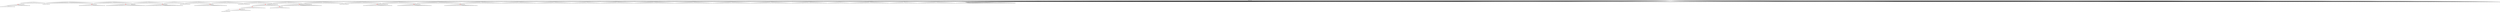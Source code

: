 digraph g {
	"62" -> "63";
	"63" [label="38"];
	"61" -> "62";
	"62" [color=indianred1, style=filled, label="31"];
	"60" -> "61";
	"61" [label="2"];
	"56" -> "57";
	"57" [label="26"];
	"51" -> "52";
	"52" [color=indianred1, style=filled, label="39"];
	"50" -> "51";
	"51" [label="22"];
	"48" -> "49";
	"49" [color=indianred1, style=filled, label="15"];
	"47" -> "48";
	"48" [label="49"];
	"45" -> "46";
	"46" [color=indianred1, style=filled, label="44"];
	"44" -> "45";
	"45" [label="14"];
	"42" -> "43";
	"43" [label="23"];
	"38" -> "39";
	"39" [color=indianred1, style=filled, label="37"];
	"37" -> "38";
	"38" [label="6"];
	"33" -> "34";
	"34" [label="46"];
	"27" -> "28";
	"28" [label="11"];
	"25" -> "26";
	"26" [color=indianred1, style=filled, label="10"];
	"25" -> "27";
	"27" [label="43"];
	"24" -> "25";
	"25" [label="24"];
	"23" -> "24";
	"24" [color=indianred1, style=filled, label="42"];
	"22" -> "23";
	"23" [label="10"];
	"21" -> "22";
	"22" [color=indianred1, style=filled, label="4"];
	"20" -> "21";
	"21" [label="42"];
	"17" -> "18";
	"18" [color=indianred1, style=filled, label="40"];
	"16" -> "17";
	"17" [label="27"];
	"15" -> "16";
	"16" [color=indianred1, style=filled, label="34"];
	"14" -> "15";
	"15" [label="40"];
	"14" -> "19";
	"19" [label="25"];
	"11" -> "12";
	"12" [label="12"];
	"9" -> "10";
	"10" [color=indianred1, style=filled, label="20"];
	"8" -> "9";
	"9" [label="1"];
	"6" -> "7";
	"7" [color=indianred1, style=filled, label="36"];
	"5" -> "6";
	"6" [label="16"];
	"3" -> "4";
	"4" [color=indianred1, style=filled, label="17"];
	"2" -> "3";
	"3" [label="19"];
	"0" -> "1";
	"1" [label="3"];
	"0" -> "2";
	"2" [label="17"];
	"0" -> "5";
	"5" [label="36"];
	"0" -> "8";
	"8" [label="20"];
	"0" -> "11";
	"11" [label="13"];
	"0" -> "13";
	"13" [label="29"];
	"0" -> "14";
	"14" [label="34"];
	"0" -> "20";
	"20" [label="4"];
	"0" -> "29";
	"29" [label="9"];
	"0" -> "30";
	"30" [label="30"];
	"0" -> "31";
	"31" [label="50"];
	"0" -> "32";
	"32" [label="45"];
	"0" -> "33";
	"33" [label="21"];
	"0" -> "35";
	"35" [label="32"];
	"0" -> "36";
	"36" [label="47"];
	"0" -> "37";
	"37" [label="37"];
	"0" -> "40";
	"40" [label="8"];
	"0" -> "41";
	"41" [label="18"];
	"0" -> "42";
	"42" [label="41"];
	"0" -> "44";
	"44" [label="44"];
	"0" -> "47";
	"47" [label="15"];
	"0" -> "50";
	"50" [label="39"];
	"0" -> "53";
	"53" [label="5"];
	"0" -> "54";
	"54" [label="7"];
	"0" -> "55";
	"55" [label="35"];
	"0" -> "56";
	"56" [label="28"];
	"0" -> "58";
	"58" [label="33"];
	"0" -> "59";
	"59" [label="48"];
	"0" -> "60";
	"60" [label="31"];
	"0" [label="germline"];
	"0" -> "cell1";
	"cell1" [shape=box];
	"40" -> "cell2";
	"cell2" [shape=box];
	"0" -> "cell3";
	"cell3" [shape=box];
	"0" -> "cell4";
	"cell4" [shape=box];
	"0" -> "cell5";
	"cell5" [shape=box];
	"0" -> "cell6";
	"cell6" [shape=box];
	"0" -> "cell7";
	"cell7" [shape=box];
	"58" -> "cell8";
	"cell8" [shape=box];
	"56" -> "cell9";
	"cell9" [shape=box];
	"61" -> "cell10";
	"cell10" [shape=box];
	"59" -> "cell11";
	"cell11" [shape=box];
	"0" -> "cell12";
	"cell12" [shape=box];
	"0" -> "cell13";
	"cell13" [shape=box];
	"0" -> "cell14";
	"cell14" [shape=box];
	"57" -> "cell15";
	"cell15" [shape=box];
	"0" -> "cell16";
	"cell16" [shape=box];
	"0" -> "cell17";
	"cell17" [shape=box];
	"14" -> "cell18";
	"cell18" [shape=box];
	"22" -> "cell19";
	"cell19" [shape=box];
	"31" -> "cell20";
	"cell20" [shape=box];
	"4" -> "cell21";
	"cell21" [shape=box];
	"34" -> "cell22";
	"cell22" [shape=box];
	"28" -> "cell23";
	"cell23" [shape=box];
	"55" -> "cell24";
	"cell24" [shape=box];
	"0" -> "cell25";
	"cell25" [shape=box];
	"0" -> "cell26";
	"cell26" [shape=box];
	"33" -> "cell27";
	"cell27" [shape=box];
	"0" -> "cell28";
	"cell28" [shape=box];
	"0" -> "cell29";
	"cell29" [shape=box];
	"0" -> "cell30";
	"cell30" [shape=box];
	"0" -> "cell31";
	"cell31" [shape=box];
	"34" -> "cell32";
	"cell32" [shape=box];
	"0" -> "cell33";
	"cell33" [shape=box];
	"30" -> "cell34";
	"cell34" [shape=box];
	"26" -> "cell35";
	"cell35" [shape=box];
	"0" -> "cell36";
	"cell36" [shape=box];
	"0" -> "cell37";
	"cell37" [shape=box];
	"19" -> "cell38";
	"cell38" [shape=box];
	"0" -> "cell39";
	"cell39" [shape=box];
	"50" -> "cell40";
	"cell40" [shape=box];
	"0" -> "cell41";
	"cell41" [shape=box];
	"0" -> "cell42";
	"cell42" [shape=box];
	"0" -> "cell43";
	"cell43" [shape=box];
	"56" -> "cell44";
	"cell44" [shape=box];
	"20" -> "cell45";
	"cell45" [shape=box];
	"9" -> "cell46";
	"cell46" [shape=box];
	"0" -> "cell47";
	"cell47" [shape=box];
	"10" -> "cell48";
	"cell48" [shape=box];
	"46" -> "cell49";
	"cell49" [shape=box];
	"39" -> "cell50";
	"cell50" [shape=box];
	"7" -> "cell51";
	"cell51" [shape=box];
	"0" -> "cell52";
	"cell52" [shape=box];
	"0" -> "cell53";
	"cell53" [shape=box];
	"16" -> "cell54";
	"cell54" [shape=box];
	"0" -> "cell55";
	"cell55" [shape=box];
	"0" -> "cell56";
	"cell56" [shape=box];
	"24" -> "cell57";
	"cell57" [shape=box];
	"42" -> "cell58";
	"cell58" [shape=box];
	"0" -> "cell59";
	"cell59" [shape=box];
	"5" -> "cell60";
	"cell60" [shape=box];
	"0" -> "cell61";
	"cell61" [shape=box];
	"0" -> "cell62";
	"cell62" [shape=box];
	"0" -> "cell63";
	"cell63" [shape=box];
	"51" -> "cell64";
	"cell64" [shape=box];
	"0" -> "cell65";
	"cell65" [shape=box];
	"55" -> "cell66";
	"cell66" [shape=box];
	"32" -> "cell67";
	"cell67" [shape=box];
	"0" -> "cell68";
	"cell68" [shape=box];
	"0" -> "cell69";
	"cell69" [shape=box];
	"39" -> "cell70";
	"cell70" [shape=box];
	"22" -> "cell71";
	"cell71" [shape=box];
	"0" -> "cell72";
	"cell72" [shape=box];
	"0" -> "cell73";
	"cell73" [shape=box];
	"0" -> "cell74";
	"cell74" [shape=box];
	"13" -> "cell75";
	"cell75" [shape=box];
	"0" -> "cell76";
	"cell76" [shape=box];
	"16" -> "cell77";
	"cell77" [shape=box];
	"46" -> "cell78";
	"cell78" [shape=box];
	"59" -> "cell79";
	"cell79" [shape=box];
	"0" -> "cell80";
	"cell80" [shape=box];
	"5" -> "cell81";
	"cell81" [shape=box];
	"54" -> "cell82";
	"cell82" [shape=box];
	"0" -> "cell83";
	"cell83" [shape=box];
	"43" -> "cell84";
	"cell84" [shape=box];
	"29" -> "cell85";
	"cell85" [shape=box];
	"0" -> "cell86";
	"cell86" [shape=box];
	"0" -> "cell87";
	"cell87" [shape=box];
	"0" -> "cell88";
	"cell88" [shape=box];
	"0" -> "cell89";
	"cell89" [shape=box];
	"0" -> "cell90";
	"cell90" [shape=box];
	"46" -> "cell91";
	"cell91" [shape=box];
	"24" -> "cell92";
	"cell92" [shape=box];
	"0" -> "cell93";
	"cell93" [shape=box];
	"40" -> "cell94";
	"cell94" [shape=box];
	"0" -> "cell95";
	"cell95" [shape=box];
	"0" -> "cell96";
	"cell96" [shape=box];
	"0" -> "cell97";
	"cell97" [shape=box];
	"0" -> "cell98";
	"cell98" [shape=box];
	"31" -> "cell99";
	"cell99" [shape=box];
	"0" -> "cell100";
	"cell100" [shape=box];
	"0" -> "cell101";
	"cell101" [shape=box];
	"39" -> "cell102";
	"cell102" [shape=box];
	"11" -> "cell103";
	"cell103" [shape=box];
	"0" -> "cell104";
	"cell104" [shape=box];
	"0" -> "cell105";
	"cell105" [shape=box];
	"0" -> "cell106";
	"cell106" [shape=box];
	"0" -> "cell107";
	"cell107" [shape=box];
	"54" -> "cell108";
	"cell108" [shape=box];
	"35" -> "cell109";
	"cell109" [shape=box];
	"0" -> "cell110";
	"cell110" [shape=box];
	"2" -> "cell111";
	"cell111" [shape=box];
	"35" -> "cell112";
	"cell112" [shape=box];
	"0" -> "cell113";
	"cell113" [shape=box];
	"59" -> "cell114";
	"cell114" [shape=box];
	"56" -> "cell115";
	"cell115" [shape=box];
	"0" -> "cell116";
	"cell116" [shape=box];
	"0" -> "cell117";
	"cell117" [shape=box];
	"0" -> "cell118";
	"cell118" [shape=box];
	"0" -> "cell119";
	"cell119" [shape=box];
	"56" -> "cell120";
	"cell120" [shape=box];
	"0" -> "cell121";
	"cell121" [shape=box];
	"0" -> "cell122";
	"cell122" [shape=box];
	"0" -> "cell123";
	"cell123" [shape=box];
	"30" -> "cell124";
	"cell124" [shape=box];
	"0" -> "cell125";
	"cell125" [shape=box];
	"0" -> "cell126";
	"cell126" [shape=box];
	"11" -> "cell127";
	"cell127" [shape=box];
	"4" -> "cell128";
	"cell128" [shape=box];
	"0" -> "cell129";
	"cell129" [shape=box];
	"7" -> "cell130";
	"cell130" [shape=box];
	"0" -> "cell131";
	"cell131" [shape=box];
	"37" -> "cell132";
	"cell132" [shape=box];
	"44" -> "cell133";
	"cell133" [shape=box];
	"46" -> "cell134";
	"cell134" [shape=box];
	"44" -> "cell135";
	"cell135" [shape=box];
	"1" -> "cell136";
	"cell136" [shape=box];
	"0" -> "cell137";
	"cell137" [shape=box];
	"48" -> "cell138";
	"cell138" [shape=box];
	"0" -> "cell139";
	"cell139" [shape=box];
	"10" -> "cell140";
	"cell140" [shape=box];
	"5" -> "cell141";
	"cell141" [shape=box];
	"0" -> "cell142";
	"cell142" [shape=box];
	"0" -> "cell143";
	"cell143" [shape=box];
	"49" -> "cell144";
	"cell144" [shape=box];
	"0" -> "cell145";
	"cell145" [shape=box];
	"11" -> "cell146";
	"cell146" [shape=box];
	"11" -> "cell147";
	"cell147" [shape=box];
	"48" -> "cell148";
	"cell148" [shape=box];
	"13" -> "cell149";
	"cell149" [shape=box];
	"26" -> "cell150";
	"cell150" [shape=box];
	"0" -> "cell151";
	"cell151" [shape=box];
	"0" -> "cell152";
	"cell152" [shape=box];
	"0" -> "cell153";
	"cell153" [shape=box];
	"0" -> "cell154";
	"cell154" [shape=box];
	"54" -> "cell155";
	"cell155" [shape=box];
	"0" -> "cell156";
	"cell156" [shape=box];
	"0" -> "cell157";
	"cell157" [shape=box];
	"1" -> "cell158";
	"cell158" [shape=box];
	"4" -> "cell159";
	"cell159" [shape=box];
	"0" -> "cell160";
	"cell160" [shape=box];
	"60" -> "cell161";
	"cell161" [shape=box];
	"32" -> "cell162";
	"cell162" [shape=box];
	"20" -> "cell163";
	"cell163" [shape=box];
	"46" -> "cell164";
	"cell164" [shape=box];
	"0" -> "cell165";
	"cell165" [shape=box];
	"0" -> "cell166";
	"cell166" [shape=box];
	"14" -> "cell167";
	"cell167" [shape=box];
	"53" -> "cell168";
	"cell168" [shape=box];
	"36" -> "cell169";
	"cell169" [shape=box];
	"13" -> "cell170";
	"cell170" [shape=box];
	"0" -> "cell171";
	"cell171" [shape=box];
	"2" -> "cell172";
	"cell172" [shape=box];
	"0" -> "cell173";
	"cell173" [shape=box];
	"0" -> "cell174";
	"cell174" [shape=box];
	"56" -> "cell175";
	"cell175" [shape=box];
	"28" -> "cell176";
	"cell176" [shape=box];
	"0" -> "cell177";
	"cell177" [shape=box];
	"0" -> "cell178";
	"cell178" [shape=box];
	"55" -> "cell179";
	"cell179" [shape=box];
	"0" -> "cell180";
	"cell180" [shape=box];
	"40" -> "cell181";
	"cell181" [shape=box];
	"0" -> "cell182";
	"cell182" [shape=box];
	"41" -> "cell183";
	"cell183" [shape=box];
	"36" -> "cell184";
	"cell184" [shape=box];
	"0" -> "cell185";
	"cell185" [shape=box];
	"14" -> "cell186";
	"cell186" [shape=box];
	"0" -> "cell187";
	"cell187" [shape=box];
	"53" -> "cell188";
	"cell188" [shape=box];
	"0" -> "cell189";
	"cell189" [shape=box];
	"0" -> "cell190";
	"cell190" [shape=box];
	"0" -> "cell191";
	"cell191" [shape=box];
	"62" -> "cell192";
	"cell192" [shape=box];
	"0" -> "cell193";
	"cell193" [shape=box];
	"0" -> "cell194";
	"cell194" [shape=box];
	"20" -> "cell195";
	"cell195" [shape=box];
	"31" -> "cell196";
	"cell196" [shape=box];
	"0" -> "cell197";
	"cell197" [shape=box];
	"14" -> "cell198";
	"cell198" [shape=box];
	"16" -> "cell199";
	"cell199" [shape=box];
	"0" -> "cell200";
	"cell200" [shape=box];
	"0" -> "cell201";
	"cell201" [shape=box];
	"8" -> "cell202";
	"cell202" [shape=box];
	"11" -> "cell203";
	"cell203" [shape=box];
	"49" -> "cell204";
	"cell204" [shape=box];
	"0" -> "cell205";
	"cell205" [shape=box];
	"0" -> "cell206";
	"cell206" [shape=box];
	"0" -> "cell207";
	"cell207" [shape=box];
	"53" -> "cell208";
	"cell208" [shape=box];
	"56" -> "cell209";
	"cell209" [shape=box];
	"29" -> "cell210";
	"cell210" [shape=box];
	"0" -> "cell211";
	"cell211" [shape=box];
	"7" -> "cell212";
	"cell212" [shape=box];
	"0" -> "cell213";
	"cell213" [shape=box];
	"28" -> "cell214";
	"cell214" [shape=box];
	"0" -> "cell215";
	"cell215" [shape=box];
	"50" -> "cell216";
	"cell216" [shape=box];
	"17" -> "cell217";
	"cell217" [shape=box];
	"0" -> "cell218";
	"cell218" [shape=box];
	"13" -> "cell219";
	"cell219" [shape=box];
	"59" -> "cell220";
	"cell220" [shape=box];
	"40" -> "cell221";
	"cell221" [shape=box];
	"0" -> "cell222";
	"cell222" [shape=box];
	"55" -> "cell223";
	"cell223" [shape=box];
	"0" -> "cell224";
	"cell224" [shape=box];
	"49" -> "cell225";
	"cell225" [shape=box];
	"0" -> "cell226";
	"cell226" [shape=box];
	"0" -> "cell227";
	"cell227" [shape=box];
	"29" -> "cell228";
	"cell228" [shape=box];
	"0" -> "cell229";
	"cell229" [shape=box];
	"0" -> "cell230";
	"cell230" [shape=box];
	"0" -> "cell231";
	"cell231" [shape=box];
	"0" -> "cell232";
	"cell232" [shape=box];
	"0" -> "cell233";
	"cell233" [shape=box];
	"0" -> "cell234";
	"cell234" [shape=box];
	"0" -> "cell235";
	"cell235" [shape=box];
	"59" -> "cell236";
	"cell236" [shape=box];
	"0" -> "cell237";
	"cell237" [shape=box];
	"0" -> "cell238";
	"cell238" [shape=box];
	"36" -> "cell239";
	"cell239" [shape=box];
	"56" -> "cell240";
	"cell240" [shape=box];
	"0" -> "cell241";
	"cell241" [shape=box];
	"0" -> "cell242";
	"cell242" [shape=box];
	"29" -> "cell243";
	"cell243" [shape=box];
	"41" -> "cell244";
	"cell244" [shape=box];
	"0" -> "cell245";
	"cell245" [shape=box];
	"11" -> "cell246";
	"cell246" [shape=box];
	"0" -> "cell247";
	"cell247" [shape=box];
	"39" -> "cell248";
	"cell248" [shape=box];
	"0" -> "cell249";
	"cell249" [shape=box];
	"63" -> "cell250";
	"cell250" [shape=box];
	"0" -> "cell251";
	"cell251" [shape=box];
	"35" -> "cell252";
	"cell252" [shape=box];
	"0" -> "cell253";
	"cell253" [shape=box];
	"0" -> "cell254";
	"cell254" [shape=box];
	"14" -> "cell255";
	"cell255" [shape=box];
	"0" -> "cell256";
	"cell256" [shape=box];
	"0" -> "cell257";
	"cell257" [shape=box];
	"0" -> "cell258";
	"cell258" [shape=box];
	"0" -> "cell259";
	"cell259" [shape=box];
	"0" -> "cell260";
	"cell260" [shape=box];
	"0" -> "cell261";
	"cell261" [shape=box];
	"0" -> "cell262";
	"cell262" [shape=box];
	"2" -> "cell263";
	"cell263" [shape=box];
	"13" -> "cell264";
	"cell264" [shape=box];
	"0" -> "cell265";
	"cell265" [shape=box];
	"30" -> "cell266";
	"cell266" [shape=box];
	"47" -> "cell267";
	"cell267" [shape=box];
	"0" -> "cell268";
	"cell268" [shape=box];
	"32" -> "cell269";
	"cell269" [shape=box];
	"24" -> "cell270";
	"cell270" [shape=box];
	"0" -> "cell271";
	"cell271" [shape=box];
	"47" -> "cell272";
	"cell272" [shape=box];
	"39" -> "cell273";
	"cell273" [shape=box];
	"50" -> "cell274";
	"cell274" [shape=box];
	"39" -> "cell275";
	"cell275" [shape=box];
	"0" -> "cell276";
	"cell276" [shape=box];
	"58" -> "cell277";
	"cell277" [shape=box];
	"0" -> "cell278";
	"cell278" [shape=box];
	"11" -> "cell279";
	"cell279" [shape=box];
	"15" -> "cell280";
	"cell280" [shape=box];
	"31" -> "cell281";
	"cell281" [shape=box];
	"39" -> "cell282";
	"cell282" [shape=box];
	"32" -> "cell283";
	"cell283" [shape=box];
	"0" -> "cell284";
	"cell284" [shape=box];
	"46" -> "cell285";
	"cell285" [shape=box];
	"0" -> "cell286";
	"cell286" [shape=box];
	"59" -> "cell287";
	"cell287" [shape=box];
	"7" -> "cell288";
	"cell288" [shape=box];
	"0" -> "cell289";
	"cell289" [shape=box];
	"0" -> "cell290";
	"cell290" [shape=box];
	"0" -> "cell291";
	"cell291" [shape=box];
	"0" -> "cell292";
	"cell292" [shape=box];
	"0" -> "cell293";
	"cell293" [shape=box];
	"40" -> "cell294";
	"cell294" [shape=box];
	"44" -> "cell295";
	"cell295" [shape=box];
	"34" -> "cell296";
	"cell296" [shape=box];
	"50" -> "cell297";
	"cell297" [shape=box];
	"0" -> "cell298";
	"cell298" [shape=box];
	"0" -> "cell299";
	"cell299" [shape=box];
	"0" -> "cell300";
	"cell300" [shape=box];
	"0" -> "cell301";
	"cell301" [shape=box];
	"62" -> "cell302";
	"cell302" [shape=box];
	"0" -> "cell303";
	"cell303" [shape=box];
	"40" -> "cell304";
	"cell304" [shape=box];
	"0" -> "cell305";
	"cell305" [shape=box];
	"36" -> "cell306";
	"cell306" [shape=box];
	"36" -> "cell307";
	"cell307" [shape=box];
	"24" -> "cell308";
	"cell308" [shape=box];
	"33" -> "cell309";
	"cell309" [shape=box];
	"58" -> "cell310";
	"cell310" [shape=box];
	"62" -> "cell311";
	"cell311" [shape=box];
	"0" -> "cell312";
	"cell312" [shape=box];
	"4" -> "cell313";
	"cell313" [shape=box];
	"0" -> "cell314";
	"cell314" [shape=box];
	"0" -> "cell315";
	"cell315" [shape=box];
	"0" -> "cell316";
	"cell316" [shape=box];
	"0" -> "cell317";
	"cell317" [shape=box];
	"8" -> "cell318";
	"cell318" [shape=box];
	"0" -> "cell319";
	"cell319" [shape=box];
	"0" -> "cell320";
	"cell320" [shape=box];
	"11" -> "cell321";
	"cell321" [shape=box];
	"56" -> "cell322";
	"cell322" [shape=box];
	"1" -> "cell323";
	"cell323" [shape=box];
	"24" -> "cell324";
	"cell324" [shape=box];
	"55" -> "cell325";
	"cell325" [shape=box];
	"24" -> "cell326";
	"cell326" [shape=box];
	"33" -> "cell327";
	"cell327" [shape=box];
	"0" -> "cell328";
	"cell328" [shape=box];
	"0" -> "cell329";
	"cell329" [shape=box];
	"0" -> "cell330";
	"cell330" [shape=box];
	"0" -> "cell331";
	"cell331" [shape=box];
	"8" -> "cell332";
	"cell332" [shape=box];
	"49" -> "cell333";
	"cell333" [shape=box];
	"59" -> "cell334";
	"cell334" [shape=box];
	"32" -> "cell335";
	"cell335" [shape=box];
	"0" -> "cell336";
	"cell336" [shape=box];
	"0" -> "cell337";
	"cell337" [shape=box];
	"35" -> "cell338";
	"cell338" [shape=box];
	"32" -> "cell339";
	"cell339" [shape=box];
	"0" -> "cell340";
	"cell340" [shape=box];
	"42" -> "cell341";
	"cell341" [shape=box];
	"54" -> "cell342";
	"cell342" [shape=box];
	"0" -> "cell343";
	"cell343" [shape=box];
	"0" -> "cell344";
	"cell344" [shape=box];
	"13" -> "cell345";
	"cell345" [shape=box];
	"0" -> "cell346";
	"cell346" [shape=box];
	"59" -> "cell347";
	"cell347" [shape=box];
	"0" -> "cell348";
	"cell348" [shape=box];
	"10" -> "cell349";
	"cell349" [shape=box];
	"0" -> "cell350";
	"cell350" [shape=box];
	"0" -> "cell351";
	"cell351" [shape=box];
	"0" -> "cell352";
	"cell352" [shape=box];
	"7" -> "cell353";
	"cell353" [shape=box];
	"0" -> "cell354";
	"cell354" [shape=box];
	"0" -> "cell355";
	"cell355" [shape=box];
	"55" -> "cell356";
	"cell356" [shape=box];
	"50" -> "cell357";
	"cell357" [shape=box];
	"0" -> "cell358";
	"cell358" [shape=box];
	"0" -> "cell359";
	"cell359" [shape=box];
	"5" -> "cell360";
	"cell360" [shape=box];
	"21" -> "cell361";
	"cell361" [shape=box];
	"0" -> "cell362";
	"cell362" [shape=box];
	"31" -> "cell363";
	"cell363" [shape=box];
	"0" -> "cell364";
	"cell364" [shape=box];
	"0" -> "cell365";
	"cell365" [shape=box];
	"0" -> "cell366";
	"cell366" [shape=box];
	"41" -> "cell367";
	"cell367" [shape=box];
	"60" -> "cell368";
	"cell368" [shape=box];
	"0" -> "cell369";
	"cell369" [shape=box];
	"0" -> "cell370";
	"cell370" [shape=box];
	"0" -> "cell371";
	"cell371" [shape=box];
	"0" -> "cell372";
	"cell372" [shape=box];
	"0" -> "cell373";
	"cell373" [shape=box];
	"56" -> "cell374";
	"cell374" [shape=box];
	"58" -> "cell375";
	"cell375" [shape=box];
	"56" -> "cell376";
	"cell376" [shape=box];
	"62" -> "cell377";
	"cell377" [shape=box];
	"6" -> "cell378";
	"cell378" [shape=box];
	"0" -> "cell379";
	"cell379" [shape=box];
	"32" -> "cell380";
	"cell380" [shape=box];
	"0" -> "cell381";
	"cell381" [shape=box];
	"0" -> "cell382";
	"cell382" [shape=box];
	"37" -> "cell383";
	"cell383" [shape=box];
	"60" -> "cell384";
	"cell384" [shape=box];
	"0" -> "cell385";
	"cell385" [shape=box];
	"0" -> "cell386";
	"cell386" [shape=box];
	"2" -> "cell387";
	"cell387" [shape=box];
	"53" -> "cell388";
	"cell388" [shape=box];
	"22" -> "cell389";
	"cell389" [shape=box];
	"0" -> "cell390";
	"cell390" [shape=box];
	"0" -> "cell391";
	"cell391" [shape=box];
	"22" -> "cell392";
	"cell392" [shape=box];
	"7" -> "cell393";
	"cell393" [shape=box];
	"32" -> "cell394";
	"cell394" [shape=box];
	"8" -> "cell395";
	"cell395" [shape=box];
	"0" -> "cell396";
	"cell396" [shape=box];
	"0" -> "cell397";
	"cell397" [shape=box];
	"0" -> "cell398";
	"cell398" [shape=box];
	"5" -> "cell399";
	"cell399" [shape=box];
	"60" -> "cell400";
	"cell400" [shape=box];
	"0" -> "cell401";
	"cell401" [shape=box];
	"0" -> "cell402";
	"cell402" [shape=box];
	"31" -> "cell403";
	"cell403" [shape=box];
	"4" -> "cell404";
	"cell404" [shape=box];
	"18" -> "cell405";
	"cell405" [shape=box];
	"0" -> "cell406";
	"cell406" [shape=box];
	"53" -> "cell407";
	"cell407" [shape=box];
	"42" -> "cell408";
	"cell408" [shape=box];
	"31" -> "cell409";
	"cell409" [shape=box];
	"58" -> "cell410";
	"cell410" [shape=box];
	"0" -> "cell411";
	"cell411" [shape=box];
	"0" -> "cell412";
	"cell412" [shape=box];
	"0" -> "cell413";
	"cell413" [shape=box];
	"0" -> "cell414";
	"cell414" [shape=box];
	"0" -> "cell415";
	"cell415" [shape=box];
	"0" -> "cell416";
	"cell416" [shape=box];
	"55" -> "cell417";
	"cell417" [shape=box];
	"0" -> "cell418";
	"cell418" [shape=box];
	"0" -> "cell419";
	"cell419" [shape=box];
	"0" -> "cell420";
	"cell420" [shape=box];
	"26" -> "cell421";
	"cell421" [shape=box];
	"0" -> "cell422";
	"cell422" [shape=box];
	"0" -> "cell423";
	"cell423" [shape=box];
	"0" -> "cell424";
	"cell424" [shape=box];
	"53" -> "cell425";
	"cell425" [shape=box];
	"0" -> "cell426";
	"cell426" [shape=box];
	"0" -> "cell427";
	"cell427" [shape=box];
	"31" -> "cell428";
	"cell428" [shape=box];
	"33" -> "cell429";
	"cell429" [shape=box];
	"7" -> "cell430";
	"cell430" [shape=box];
	"8" -> "cell431";
	"cell431" [shape=box];
	"62" -> "cell432";
	"cell432" [shape=box];
	"0" -> "cell433";
	"cell433" [shape=box];
	"0" -> "cell434";
	"cell434" [shape=box];
	"0" -> "cell435";
	"cell435" [shape=box];
	"59" -> "cell436";
	"cell436" [shape=box];
	"19" -> "cell437";
	"cell437" [shape=box];
	"39" -> "cell438";
	"cell438" [shape=box];
	"2" -> "cell439";
	"cell439" [shape=box];
	"36" -> "cell440";
	"cell440" [shape=box];
	"0" -> "cell441";
	"cell441" [shape=box];
	"30" -> "cell442";
	"cell442" [shape=box];
	"62" -> "cell443";
	"cell443" [shape=box];
	"41" -> "cell444";
	"cell444" [shape=box];
	"31" -> "cell445";
	"cell445" [shape=box];
	"56" -> "cell446";
	"cell446" [shape=box];
	"10" -> "cell447";
	"cell447" [shape=box];
	"20" -> "cell448";
	"cell448" [shape=box];
	"42" -> "cell449";
	"cell449" [shape=box];
	"0" -> "cell450";
	"cell450" [shape=box];
	"42" -> "cell451";
	"cell451" [shape=box];
	"0" -> "cell452";
	"cell452" [shape=box];
	"34" -> "cell453";
	"cell453" [shape=box];
	"0" -> "cell454";
	"cell454" [shape=box];
	"36" -> "cell455";
	"cell455" [shape=box];
	"0" -> "cell456";
	"cell456" [shape=box];
	"0" -> "cell457";
	"cell457" [shape=box];
	"5" -> "cell458";
	"cell458" [shape=box];
	"8" -> "cell459";
	"cell459" [shape=box];
	"0" -> "cell460";
	"cell460" [shape=box];
	"0" -> "cell461";
	"cell461" [shape=box];
	"18" -> "cell462";
	"cell462" [shape=box];
	"0" -> "cell463";
	"cell463" [shape=box];
	"0" -> "cell464";
	"cell464" [shape=box];
	"0" -> "cell465";
	"cell465" [shape=box];
	"0" -> "cell466";
	"cell466" [shape=box];
	"0" -> "cell467";
	"cell467" [shape=box];
	"20" -> "cell468";
	"cell468" [shape=box];
	"0" -> "cell469";
	"cell469" [shape=box];
	"0" -> "cell470";
	"cell470" [shape=box];
	"0" -> "cell471";
	"cell471" [shape=box];
	"0" -> "cell472";
	"cell472" [shape=box];
	"0" -> "cell473";
	"cell473" [shape=box];
	"46" -> "cell474";
	"cell474" [shape=box];
	"0" -> "cell475";
	"cell475" [shape=box];
	"0" -> "cell476";
	"cell476" [shape=box];
	"62" -> "cell477";
	"cell477" [shape=box];
	"0" -> "cell478";
	"cell478" [shape=box];
	"50" -> "cell479";
	"cell479" [shape=box];
	"39" -> "cell480";
	"cell480" [shape=box];
	"0" -> "cell481";
	"cell481" [shape=box];
	"0" -> "cell482";
	"cell482" [shape=box];
	"0" -> "cell483";
	"cell483" [shape=box];
	"47" -> "cell484";
	"cell484" [shape=box];
	"18" -> "cell485";
	"cell485" [shape=box];
	"50" -> "cell486";
	"cell486" [shape=box];
	"0" -> "cell487";
	"cell487" [shape=box];
	"0" -> "cell488";
	"cell488" [shape=box];
	"22" -> "cell489";
	"cell489" [shape=box];
	"0" -> "cell490";
	"cell490" [shape=box];
	"58" -> "cell491";
	"cell491" [shape=box];
	"0" -> "cell492";
	"cell492" [shape=box];
	"0" -> "cell493";
	"cell493" [shape=box];
	"31" -> "cell494";
	"cell494" [shape=box];
	"14" -> "cell495";
	"cell495" [shape=box];
	"0" -> "cell496";
	"cell496" [shape=box];
	"53" -> "cell497";
	"cell497" [shape=box];
	"41" -> "cell498";
	"cell498" [shape=box];
	"42" -> "cell499";
	"cell499" [shape=box];
	"22" -> "cell500";
	"cell500" [shape=box];
	"0" -> "cell501";
	"cell501" [shape=box];
	"55" -> "cell502";
	"cell502" [shape=box];
	"0" -> "cell503";
	"cell503" [shape=box];
	"0" -> "cell504";
	"cell504" [shape=box];
	"0" -> "cell505";
	"cell505" [shape=box];
	"49" -> "cell506";
	"cell506" [shape=box];
	"0" -> "cell507";
	"cell507" [shape=box];
	"0" -> "cell508";
	"cell508" [shape=box];
	"11" -> "cell509";
	"cell509" [shape=box];
	"31" -> "cell510";
	"cell510" [shape=box];
	"0" -> "cell511";
	"cell511" [shape=box];
	"0" -> "cell512";
	"cell512" [shape=box];
	"13" -> "cell513";
	"cell513" [shape=box];
	"55" -> "cell514";
	"cell514" [shape=box];
	"0" -> "cell515";
	"cell515" [shape=box];
	"0" -> "cell516";
	"cell516" [shape=box];
	"0" -> "cell517";
	"cell517" [shape=box];
	"50" -> "cell518";
	"cell518" [shape=box];
	"4" -> "cell519";
	"cell519" [shape=box];
	"0" -> "cell520";
	"cell520" [shape=box];
	"13" -> "cell521";
	"cell521" [shape=box];
	"26" -> "cell522";
	"cell522" [shape=box];
	"22" -> "cell523";
	"cell523" [shape=box];
	"0" -> "cell524";
	"cell524" [shape=box];
	"59" -> "cell525";
	"cell525" [shape=box];
	"0" -> "cell526";
	"cell526" [shape=box];
	"0" -> "cell527";
	"cell527" [shape=box];
	"31" -> "cell528";
	"cell528" [shape=box];
	"62" -> "cell529";
	"cell529" [shape=box];
	"0" -> "cell530";
	"cell530" [shape=box];
	"0" -> "cell531";
	"cell531" [shape=box];
	"22" -> "cell532";
	"cell532" [shape=box];
	"41" -> "cell533";
	"cell533" [shape=box];
	"32" -> "cell534";
	"cell534" [shape=box];
	"46" -> "cell535";
	"cell535" [shape=box];
	"0" -> "cell536";
	"cell536" [shape=box];
	"0" -> "cell537";
	"cell537" [shape=box];
	"0" -> "cell538";
	"cell538" [shape=box];
	"0" -> "cell539";
	"cell539" [shape=box];
	"35" -> "cell540";
	"cell540" [shape=box];
	"56" -> "cell541";
	"cell541" [shape=box];
	"0" -> "cell542";
	"cell542" [shape=box];
	"14" -> "cell543";
	"cell543" [shape=box];
	"0" -> "cell544";
	"cell544" [shape=box];
	"41" -> "cell545";
	"cell545" [shape=box];
	"6" -> "cell546";
	"cell546" [shape=box];
	"32" -> "cell547";
	"cell547" [shape=box];
	"63" -> "cell548";
	"cell548" [shape=box];
	"2" -> "cell549";
	"cell549" [shape=box];
	"0" -> "cell550";
	"cell550" [shape=box];
	"47" -> "cell551";
	"cell551" [shape=box];
	"0" -> "cell552";
	"cell552" [shape=box];
	"0" -> "cell553";
	"cell553" [shape=box];
	"41" -> "cell554";
	"cell554" [shape=box];
	"39" -> "cell555";
	"cell555" [shape=box];
	"0" -> "cell556";
	"cell556" [shape=box];
	"30" -> "cell557";
	"cell557" [shape=box];
	"20" -> "cell558";
	"cell558" [shape=box];
	"0" -> "cell559";
	"cell559" [shape=box];
	"0" -> "cell560";
	"cell560" [shape=box];
	"0" -> "cell561";
	"cell561" [shape=box];
	"0" -> "cell562";
	"cell562" [shape=box];
	"60" -> "cell563";
	"cell563" [shape=box];
	"0" -> "cell564";
	"cell564" [shape=box];
	"8" -> "cell565";
	"cell565" [shape=box];
	"53" -> "cell566";
	"cell566" [shape=box];
	"46" -> "cell567";
	"cell567" [shape=box];
	"0" -> "cell568";
	"cell568" [shape=box];
	"11" -> "cell569";
	"cell569" [shape=box];
	"60" -> "cell570";
	"cell570" [shape=box];
	"0" -> "cell571";
	"cell571" [shape=box];
	"0" -> "cell572";
	"cell572" [shape=box];
	"0" -> "cell573";
	"cell573" [shape=box];
	"0" -> "cell574";
	"cell574" [shape=box];
	"0" -> "cell575";
	"cell575" [shape=box];
	"4" -> "cell576";
	"cell576" [shape=box];
	"29" -> "cell577";
	"cell577" [shape=box];
	"13" -> "cell578";
	"cell578" [shape=box];
	"56" -> "cell579";
	"cell579" [shape=box];
	"0" -> "cell580";
	"cell580" [shape=box];
	"46" -> "cell581";
	"cell581" [shape=box];
	"60" -> "cell582";
	"cell582" [shape=box];
	"0" -> "cell583";
	"cell583" [shape=box];
	"26" -> "cell584";
	"cell584" [shape=box];
	"56" -> "cell585";
	"cell585" [shape=box];
	"0" -> "cell586";
	"cell586" [shape=box];
	"0" -> "cell587";
	"cell587" [shape=box];
	"0" -> "cell588";
	"cell588" [shape=box];
	"0" -> "cell589";
	"cell589" [shape=box];
	"0" -> "cell590";
	"cell590" [shape=box];
	"39" -> "cell591";
	"cell591" [shape=box];
	"30" -> "cell592";
	"cell592" [shape=box];
	"46" -> "cell593";
	"cell593" [shape=box];
	"0" -> "cell594";
	"cell594" [shape=box];
	"0" -> "cell595";
	"cell595" [shape=box];
	"38" -> "cell596";
	"cell596" [shape=box];
	"0" -> "cell597";
	"cell597" [shape=box];
	"30" -> "cell598";
	"cell598" [shape=box];
	"0" -> "cell599";
	"cell599" [shape=box];
	"0" -> "cell600";
	"cell600" [shape=box];
	"0" -> "cell601";
	"cell601" [shape=box];
	"2" -> "cell602";
	"cell602" [shape=box];
	"0" -> "cell603";
	"cell603" [shape=box];
	"0" -> "cell604";
	"cell604" [shape=box];
	"39" -> "cell605";
	"cell605" [shape=box];
	"11" -> "cell606";
	"cell606" [shape=box];
	"50" -> "cell607";
	"cell607" [shape=box];
	"0" -> "cell608";
	"cell608" [shape=box];
	"0" -> "cell609";
	"cell609" [shape=box];
	"26" -> "cell610";
	"cell610" [shape=box];
	"0" -> "cell611";
	"cell611" [shape=box];
	"18" -> "cell612";
	"cell612" [shape=box];
	"0" -> "cell613";
	"cell613" [shape=box];
	"0" -> "cell614";
	"cell614" [shape=box];
	"37" -> "cell615";
	"cell615" [shape=box];
	"0" -> "cell616";
	"cell616" [shape=box];
	"0" -> "cell617";
	"cell617" [shape=box];
	"0" -> "cell618";
	"cell618" [shape=box];
	"0" -> "cell619";
	"cell619" [shape=box];
	"0" -> "cell620";
	"cell620" [shape=box];
	"40" -> "cell621";
	"cell621" [shape=box];
	"0" -> "cell622";
	"cell622" [shape=box];
	"0" -> "cell623";
	"cell623" [shape=box];
	"0" -> "cell624";
	"cell624" [shape=box];
	"7" -> "cell625";
	"cell625" [shape=box];
	"0" -> "cell626";
	"cell626" [shape=box];
	"0" -> "cell627";
	"cell627" [shape=box];
	"4" -> "cell628";
	"cell628" [shape=box];
	"0" -> "cell629";
	"cell629" [shape=box];
	"53" -> "cell630";
	"cell630" [shape=box];
	"0" -> "cell631";
	"cell631" [shape=box];
	"0" -> "cell632";
	"cell632" [shape=box];
	"1" -> "cell633";
	"cell633" [shape=box];
	"35" -> "cell634";
	"cell634" [shape=box];
	"2" -> "cell635";
	"cell635" [shape=box];
	"60" -> "cell636";
	"cell636" [shape=box];
	"0" -> "cell637";
	"cell637" [shape=box];
	"2" -> "cell638";
	"cell638" [shape=box];
	"47" -> "cell639";
	"cell639" [shape=box];
	"44" -> "cell640";
	"cell640" [shape=box];
	"0" -> "cell641";
	"cell641" [shape=box];
	"32" -> "cell642";
	"cell642" [shape=box];
	"57" -> "cell643";
	"cell643" [shape=box];
	"0" -> "cell644";
	"cell644" [shape=box];
	"0" -> "cell645";
	"cell645" [shape=box];
	"0" -> "cell646";
	"cell646" [shape=box];
	"63" -> "cell647";
	"cell647" [shape=box];
	"8" -> "cell648";
	"cell648" [shape=box];
	"0" -> "cell649";
	"cell649" [shape=box];
	"0" -> "cell650";
	"cell650" [shape=box];
	"1" -> "cell651";
	"cell651" [shape=box];
	"52" -> "cell652";
	"cell652" [shape=box];
	"50" -> "cell653";
	"cell653" [shape=box];
	"0" -> "cell654";
	"cell654" [shape=box];
	"0" -> "cell655";
	"cell655" [shape=box];
	"0" -> "cell656";
	"cell656" [shape=box];
	"0" -> "cell657";
	"cell657" [shape=box];
	"29" -> "cell658";
	"cell658" [shape=box];
	"0" -> "cell659";
	"cell659" [shape=box];
	"0" -> "cell660";
	"cell660" [shape=box];
	"0" -> "cell661";
	"cell661" [shape=box];
	"0" -> "cell662";
	"cell662" [shape=box];
	"0" -> "cell663";
	"cell663" [shape=box];
	"31" -> "cell664";
	"cell664" [shape=box];
	"8" -> "cell665";
	"cell665" [shape=box];
	"0" -> "cell666";
	"cell666" [shape=box];
	"0" -> "cell667";
	"cell667" [shape=box];
	"0" -> "cell668";
	"cell668" [shape=box];
	"56" -> "cell669";
	"cell669" [shape=box];
	"0" -> "cell670";
	"cell670" [shape=box];
	"37" -> "cell671";
	"cell671" [shape=box];
	"0" -> "cell672";
	"cell672" [shape=box];
	"0" -> "cell673";
	"cell673" [shape=box];
	"0" -> "cell674";
	"cell674" [shape=box];
	"0" -> "cell675";
	"cell675" [shape=box];
	"0" -> "cell676";
	"cell676" [shape=box];
	"0" -> "cell677";
	"cell677" [shape=box];
	"29" -> "cell678";
	"cell678" [shape=box];
	"0" -> "cell679";
	"cell679" [shape=box];
	"0" -> "cell680";
	"cell680" [shape=box];
	"49" -> "cell681";
	"cell681" [shape=box];
	"0" -> "cell682";
	"cell682" [shape=box];
	"54" -> "cell683";
	"cell683" [shape=box];
	"7" -> "cell684";
	"cell684" [shape=box];
	"35" -> "cell685";
	"cell685" [shape=box];
	"63" -> "cell686";
	"cell686" [shape=box];
	"35" -> "cell687";
	"cell687" [shape=box];
	"0" -> "cell688";
	"cell688" [shape=box];
	"0" -> "cell689";
	"cell689" [shape=box];
	"0" -> "cell690";
	"cell690" [shape=box];
	"0" -> "cell691";
	"cell691" [shape=box];
	"0" -> "cell692";
	"cell692" [shape=box];
	"0" -> "cell693";
	"cell693" [shape=box];
	"0" -> "cell694";
	"cell694" [shape=box];
	"59" -> "cell695";
	"cell695" [shape=box];
	"0" -> "cell696";
	"cell696" [shape=box];
	"0" -> "cell697";
	"cell697" [shape=box];
	"0" -> "cell698";
	"cell698" [shape=box];
	"0" -> "cell699";
	"cell699" [shape=box];
	"0" -> "cell700";
	"cell700" [shape=box];
	"33" -> "cell701";
	"cell701" [shape=box];
	"0" -> "cell702";
	"cell702" [shape=box];
	"8" -> "cell703";
	"cell703" [shape=box];
	"42" -> "cell704";
	"cell704" [shape=box];
	"0" -> "cell705";
	"cell705" [shape=box];
	"5" -> "cell706";
	"cell706" [shape=box];
	"0" -> "cell707";
	"cell707" [shape=box];
	"36" -> "cell708";
	"cell708" [shape=box];
	"0" -> "cell709";
	"cell709" [shape=box];
	"55" -> "cell710";
	"cell710" [shape=box];
	"0" -> "cell711";
	"cell711" [shape=box];
	"40" -> "cell712";
	"cell712" [shape=box];
	"7" -> "cell713";
	"cell713" [shape=box];
	"63" -> "cell714";
	"cell714" [shape=box];
	"5" -> "cell715";
	"cell715" [shape=box];
	"0" -> "cell716";
	"cell716" [shape=box];
	"0" -> "cell717";
	"cell717" [shape=box];
	"41" -> "cell718";
	"cell718" [shape=box];
	"5" -> "cell719";
	"cell719" [shape=box];
	"0" -> "cell720";
	"cell720" [shape=box];
	"0" -> "cell721";
	"cell721" [shape=box];
	"0" -> "cell722";
	"cell722" [shape=box];
	"1" -> "cell723";
	"cell723" [shape=box];
	"43" -> "cell724";
	"cell724" [shape=box];
	"36" -> "cell725";
	"cell725" [shape=box];
	"54" -> "cell726";
	"cell726" [shape=box];
	"8" -> "cell727";
	"cell727" [shape=box];
	"0" -> "cell728";
	"cell728" [shape=box];
	"0" -> "cell729";
	"cell729" [shape=box];
	"10" -> "cell730";
	"cell730" [shape=box];
	"1" -> "cell731";
	"cell731" [shape=box];
	"0" -> "cell732";
	"cell732" [shape=box];
	"36" -> "cell733";
	"cell733" [shape=box];
	"14" -> "cell734";
	"cell734" [shape=box];
	"0" -> "cell735";
	"cell735" [shape=box];
	"46" -> "cell736";
	"cell736" [shape=box];
	"0" -> "cell737";
	"cell737" [shape=box];
	"52" -> "cell738";
	"cell738" [shape=box];
	"2" -> "cell739";
	"cell739" [shape=box];
	"20" -> "cell740";
	"cell740" [shape=box];
	"41" -> "cell741";
	"cell741" [shape=box];
	"0" -> "cell742";
	"cell742" [shape=box];
	"0" -> "cell743";
	"cell743" [shape=box];
	"19" -> "cell744";
	"cell744" [shape=box];
	"30" -> "cell745";
	"cell745" [shape=box];
	"0" -> "cell746";
	"cell746" [shape=box];
	"0" -> "cell747";
	"cell747" [shape=box];
	"0" -> "cell748";
	"cell748" [shape=box];
	"0" -> "cell749";
	"cell749" [shape=box];
	"7" -> "cell750";
	"cell750" [shape=box];
	"9" -> "cell751";
	"cell751" [shape=box];
	"0" -> "cell752";
	"cell752" [shape=box];
	"0" -> "cell753";
	"cell753" [shape=box];
	"42" -> "cell754";
	"cell754" [shape=box];
	"0" -> "cell755";
	"cell755" [shape=box];
	"44" -> "cell756";
	"cell756" [shape=box];
	"0" -> "cell757";
	"cell757" [shape=box];
	"0" -> "cell758";
	"cell758" [shape=box];
	"0" -> "cell759";
	"cell759" [shape=box];
	"53" -> "cell760";
	"cell760" [shape=box];
	"52" -> "cell761";
	"cell761" [shape=box];
	"2" -> "cell762";
	"cell762" [shape=box];
	"0" -> "cell763";
	"cell763" [shape=box];
	"0" -> "cell764";
	"cell764" [shape=box];
	"30" -> "cell765";
	"cell765" [shape=box];
	"0" -> "cell766";
	"cell766" [shape=box];
	"24" -> "cell767";
	"cell767" [shape=box];
	"0" -> "cell768";
	"cell768" [shape=box];
	"0" -> "cell769";
	"cell769" [shape=box];
	"56" -> "cell770";
	"cell770" [shape=box];
	"0" -> "cell771";
	"cell771" [shape=box];
	"20" -> "cell772";
	"cell772" [shape=box];
	"0" -> "cell773";
	"cell773" [shape=box];
	"0" -> "cell774";
	"cell774" [shape=box];
	"0" -> "cell775";
	"cell775" [shape=box];
	"62" -> "cell776";
	"cell776" [shape=box];
	"0" -> "cell777";
	"cell777" [shape=box];
	"0" -> "cell778";
	"cell778" [shape=box];
	"37" -> "cell779";
	"cell779" [shape=box];
	"0" -> "cell780";
	"cell780" [shape=box];
	"5" -> "cell781";
	"cell781" [shape=box];
	"0" -> "cell782";
	"cell782" [shape=box];
	"32" -> "cell783";
	"cell783" [shape=box];
	"31" -> "cell784";
	"cell784" [shape=box];
	"0" -> "cell785";
	"cell785" [shape=box];
	"26" -> "cell786";
	"cell786" [shape=box];
	"35" -> "cell787";
	"cell787" [shape=box];
	"24" -> "cell788";
	"cell788" [shape=box];
	"0" -> "cell789";
	"cell789" [shape=box];
	"50" -> "cell790";
	"cell790" [shape=box];
	"0" -> "cell791";
	"cell791" [shape=box];
	"56" -> "cell792";
	"cell792" [shape=box];
	"7" -> "cell793";
	"cell793" [shape=box];
	"0" -> "cell794";
	"cell794" [shape=box];
	"58" -> "cell795";
	"cell795" [shape=box];
	"0" -> "cell796";
	"cell796" [shape=box];
	"41" -> "cell797";
	"cell797" [shape=box];
	"0" -> "cell798";
	"cell798" [shape=box];
	"58" -> "cell799";
	"cell799" [shape=box];
	"46" -> "cell800";
	"cell800" [shape=box];
	"0" -> "cell801";
	"cell801" [shape=box];
	"32" -> "cell802";
	"cell802" [shape=box];
	"49" -> "cell803";
	"cell803" [shape=box];
	"0" -> "cell804";
	"cell804" [shape=box];
	"0" -> "cell805";
	"cell805" [shape=box];
	"56" -> "cell806";
	"cell806" [shape=box];
	"45" -> "cell807";
	"cell807" [shape=box];
	"22" -> "cell808";
	"cell808" [shape=box];
	"3" -> "cell809";
	"cell809" [shape=box];
	"0" -> "cell810";
	"cell810" [shape=box];
	"61" -> "cell811";
	"cell811" [shape=box];
	"0" -> "cell812";
	"cell812" [shape=box];
	"0" -> "cell813";
	"cell813" [shape=box];
	"16" -> "cell814";
	"cell814" [shape=box];
	"0" -> "cell815";
	"cell815" [shape=box];
	"58" -> "cell816";
	"cell816" [shape=box];
	"0" -> "cell817";
	"cell817" [shape=box];
	"7" -> "cell818";
	"cell818" [shape=box];
	"0" -> "cell819";
	"cell819" [shape=box];
	"62" -> "cell820";
	"cell820" [shape=box];
	"0" -> "cell821";
	"cell821" [shape=box];
	"8" -> "cell822";
	"cell822" [shape=box];
	"54" -> "cell823";
	"cell823" [shape=box];
	"0" -> "cell824";
	"cell824" [shape=box];
	"0" -> "cell825";
	"cell825" [shape=box];
	"0" -> "cell826";
	"cell826" [shape=box];
	"0" -> "cell827";
	"cell827" [shape=box];
	"0" -> "cell828";
	"cell828" [shape=box];
	"0" -> "cell829";
	"cell829" [shape=box];
	"0" -> "cell830";
	"cell830" [shape=box];
	"0" -> "cell831";
	"cell831" [shape=box];
	"42" -> "cell832";
	"cell832" [shape=box];
	"0" -> "cell833";
	"cell833" [shape=box];
	"47" -> "cell834";
	"cell834" [shape=box];
	"0" -> "cell835";
	"cell835" [shape=box];
	"0" -> "cell836";
	"cell836" [shape=box];
	"37" -> "cell837";
	"cell837" [shape=box];
	"29" -> "cell838";
	"cell838" [shape=box];
	"29" -> "cell839";
	"cell839" [shape=box];
	"0" -> "cell840";
	"cell840" [shape=box];
	"0" -> "cell841";
	"cell841" [shape=box];
	"0" -> "cell842";
	"cell842" [shape=box];
	"0" -> "cell843";
	"cell843" [shape=box];
	"0" -> "cell844";
	"cell844" [shape=box];
	"46" -> "cell845";
	"cell845" [shape=box];
	"0" -> "cell846";
	"cell846" [shape=box];
	"0" -> "cell847";
	"cell847" [shape=box];
	"0" -> "cell848";
	"cell848" [shape=box];
	"0" -> "cell849";
	"cell849" [shape=box];
	"49" -> "cell850";
	"cell850" [shape=box];
	"0" -> "cell851";
	"cell851" [shape=box];
	"35" -> "cell852";
	"cell852" [shape=box];
	"29" -> "cell853";
	"cell853" [shape=box];
	"0" -> "cell854";
	"cell854" [shape=box];
	"0" -> "cell855";
	"cell855" [shape=box];
	"53" -> "cell856";
	"cell856" [shape=box];
	"43" -> "cell857";
	"cell857" [shape=box];
	"0" -> "cell858";
	"cell858" [shape=box];
	"47" -> "cell859";
	"cell859" [shape=box];
	"0" -> "cell860";
	"cell860" [shape=box];
	"9" -> "cell861";
	"cell861" [shape=box];
	"0" -> "cell862";
	"cell862" [shape=box];
	"0" -> "cell863";
	"cell863" [shape=box];
	"3" -> "cell864";
	"cell864" [shape=box];
	"18" -> "cell865";
	"cell865" [shape=box];
	"0" -> "cell866";
	"cell866" [shape=box];
	"0" -> "cell867";
	"cell867" [shape=box];
	"18" -> "cell868";
	"cell868" [shape=box];
	"0" -> "cell869";
	"cell869" [shape=box];
	"0" -> "cell870";
	"cell870" [shape=box];
	"4" -> "cell871";
	"cell871" [shape=box];
	"0" -> "cell872";
	"cell872" [shape=box];
	"0" -> "cell873";
	"cell873" [shape=box];
	"0" -> "cell874";
	"cell874" [shape=box];
	"0" -> "cell875";
	"cell875" [shape=box];
	"0" -> "cell876";
	"cell876" [shape=box];
	"42" -> "cell877";
	"cell877" [shape=box];
	"39" -> "cell878";
	"cell878" [shape=box];
	"16" -> "cell879";
	"cell879" [shape=box];
	"44" -> "cell880";
	"cell880" [shape=box];
	"4" -> "cell881";
	"cell881" [shape=box];
	"0" -> "cell882";
	"cell882" [shape=box];
	"0" -> "cell883";
	"cell883" [shape=box];
	"53" -> "cell884";
	"cell884" [shape=box];
	"0" -> "cell885";
	"cell885" [shape=box];
	"11" -> "cell886";
	"cell886" [shape=box];
	"29" -> "cell887";
	"cell887" [shape=box];
	"0" -> "cell888";
	"cell888" [shape=box];
	"2" -> "cell889";
	"cell889" [shape=box];
	"0" -> "cell890";
	"cell890" [shape=box];
	"0" -> "cell891";
	"cell891" [shape=box];
	"0" -> "cell892";
	"cell892" [shape=box];
	"0" -> "cell893";
	"cell893" [shape=box];
	"0" -> "cell894";
	"cell894" [shape=box];
	"11" -> "cell895";
	"cell895" [shape=box];
	"0" -> "cell896";
	"cell896" [shape=box];
	"60" -> "cell897";
	"cell897" [shape=box];
	"0" -> "cell898";
	"cell898" [shape=box];
	"0" -> "cell899";
	"cell899" [shape=box];
	"0" -> "cell900";
	"cell900" [shape=box];
	"0" -> "cell901";
	"cell901" [shape=box];
	"5" -> "cell902";
	"cell902" [shape=box];
	"0" -> "cell903";
	"cell903" [shape=box];
	"54" -> "cell904";
	"cell904" [shape=box];
	"0" -> "cell905";
	"cell905" [shape=box];
	"0" -> "cell906";
	"cell906" [shape=box];
	"0" -> "cell907";
	"cell907" [shape=box];
	"45" -> "cell908";
	"cell908" [shape=box];
	"0" -> "cell909";
	"cell909" [shape=box];
	"52" -> "cell910";
	"cell910" [shape=box];
	"0" -> "cell911";
	"cell911" [shape=box];
	"0" -> "cell912";
	"cell912" [shape=box];
	"55" -> "cell913";
	"cell913" [shape=box];
	"31" -> "cell914";
	"cell914" [shape=box];
	"56" -> "cell915";
	"cell915" [shape=box];
	"0" -> "cell916";
	"cell916" [shape=box];
	"49" -> "cell917";
	"cell917" [shape=box];
	"0" -> "cell918";
	"cell918" [shape=box];
	"0" -> "cell919";
	"cell919" [shape=box];
	"5" -> "cell920";
	"cell920" [shape=box];
	"0" -> "cell921";
	"cell921" [shape=box];
	"49" -> "cell922";
	"cell922" [shape=box];
	"0" -> "cell923";
	"cell923" [shape=box];
	"0" -> "cell924";
	"cell924" [shape=box];
	"0" -> "cell925";
	"cell925" [shape=box];
	"31" -> "cell926";
	"cell926" [shape=box];
	"0" -> "cell927";
	"cell927" [shape=box];
	"0" -> "cell928";
	"cell928" [shape=box];
	"0" -> "cell929";
	"cell929" [shape=box];
	"0" -> "cell930";
	"cell930" [shape=box];
	"32" -> "cell931";
	"cell931" [shape=box];
	"0" -> "cell932";
	"cell932" [shape=box];
	"0" -> "cell933";
	"cell933" [shape=box];
	"0" -> "cell934";
	"cell934" [shape=box];
	"40" -> "cell935";
	"cell935" [shape=box];
	"53" -> "cell936";
	"cell936" [shape=box];
	"0" -> "cell937";
	"cell937" [shape=box];
	"0" -> "cell938";
	"cell938" [shape=box];
	"0" -> "cell939";
	"cell939" [shape=box];
	"0" -> "cell940";
	"cell940" [shape=box];
	"59" -> "cell941";
	"cell941" [shape=box];
	"42" -> "cell942";
	"cell942" [shape=box];
	"0" -> "cell943";
	"cell943" [shape=box];
	"24" -> "cell944";
	"cell944" [shape=box];
	"0" -> "cell945";
	"cell945" [shape=box];
	"0" -> "cell946";
	"cell946" [shape=box];
	"0" -> "cell947";
	"cell947" [shape=box];
	"4" -> "cell948";
	"cell948" [shape=box];
	"0" -> "cell949";
	"cell949" [shape=box];
	"0" -> "cell950";
	"cell950" [shape=box];
	"0" -> "cell951";
	"cell951" [shape=box];
	"59" -> "cell952";
	"cell952" [shape=box];
	"13" -> "cell953";
	"cell953" [shape=box];
	"42" -> "cell954";
	"cell954" [shape=box];
	"0" -> "cell955";
	"cell955" [shape=box];
	"0" -> "cell956";
	"cell956" [shape=box];
	"5" -> "cell957";
	"cell957" [shape=box];
	"59" -> "cell958";
	"cell958" [shape=box];
	"10" -> "cell959";
	"cell959" [shape=box];
	"0" -> "cell960";
	"cell960" [shape=box];
	"0" -> "cell961";
	"cell961" [shape=box];
	"32" -> "cell962";
	"cell962" [shape=box];
	"49" -> "cell963";
	"cell963" [shape=box];
	"42" -> "cell964";
	"cell964" [shape=box];
	"35" -> "cell965";
	"cell965" [shape=box];
	"0" -> "cell966";
	"cell966" [shape=box];
	"37" -> "cell967";
	"cell967" [shape=box];
	"0" -> "cell968";
	"cell968" [shape=box];
	"49" -> "cell969";
	"cell969" [shape=box];
	"60" -> "cell970";
	"cell970" [shape=box];
	"1" -> "cell971";
	"cell971" [shape=box];
	"7" -> "cell972";
	"cell972" [shape=box];
	"0" -> "cell973";
	"cell973" [shape=box];
	"39" -> "cell974";
	"cell974" [shape=box];
	"0" -> "cell975";
	"cell975" [shape=box];
	"62" -> "cell976";
	"cell976" [shape=box];
	"0" -> "cell977";
	"cell977" [shape=box];
	"52" -> "cell978";
	"cell978" [shape=box];
	"0" -> "cell979";
	"cell979" [shape=box];
	"0" -> "cell980";
	"cell980" [shape=box];
	"39" -> "cell981";
	"cell981" [shape=box];
	"35" -> "cell982";
	"cell982" [shape=box];
	"0" -> "cell983";
	"cell983" [shape=box];
	"9" -> "cell984";
	"cell984" [shape=box];
	"0" -> "cell985";
	"cell985" [shape=box];
	"47" -> "cell986";
	"cell986" [shape=box];
	"0" -> "cell987";
	"cell987" [shape=box];
	"7" -> "cell988";
	"cell988" [shape=box];
	"21" -> "cell989";
	"cell989" [shape=box];
	"33" -> "cell990";
	"cell990" [shape=box];
	"30" -> "cell991";
	"cell991" [shape=box];
	"0" -> "cell992";
	"cell992" [shape=box];
	"16" -> "cell993";
	"cell993" [shape=box];
	"17" -> "cell994";
	"cell994" [shape=box];
	"63" -> "cell995";
	"cell995" [shape=box];
	"0" -> "cell996";
	"cell996" [shape=box];
	"30" -> "cell997";
	"cell997" [shape=box];
	"10" -> "cell998";
	"cell998" [shape=box];
	"13" -> "cell999";
	"cell999" [shape=box];
	"10" -> "cell1000";
	"cell1000" [shape=box];
	"0" -> "cell1001";
	"cell1001" [shape=box];
	"13" -> "cell1002";
	"cell1002" [shape=box];
	"0" -> "cell1003";
	"cell1003" [shape=box];
	"53" -> "cell1004";
	"cell1004" [shape=box];
	"39" -> "cell1005";
	"cell1005" [shape=box];
	"0" -> "cell1006";
	"cell1006" [shape=box];
	"0" -> "cell1007";
	"cell1007" [shape=box];
	"0" -> "cell1008";
	"cell1008" [shape=box];
	"11" -> "cell1009";
	"cell1009" [shape=box];
	"0" -> "cell1010";
	"cell1010" [shape=box];
	"18" -> "cell1011";
	"cell1011" [shape=box];
	"0" -> "cell1012";
	"cell1012" [shape=box];
	"0" -> "cell1013";
	"cell1013" [shape=box];
	"0" -> "cell1014";
	"cell1014" [shape=box];
	"0" -> "cell1015";
	"cell1015" [shape=box];
	"51" -> "cell1016";
	"cell1016" [shape=box];
	"21" -> "cell1017";
	"cell1017" [shape=box];
	"49" -> "cell1018";
	"cell1018" [shape=box];
	"1" -> "cell1019";
	"cell1019" [shape=box];
	"0" -> "cell1020";
	"cell1020" [shape=box];
	"10" -> "cell1021";
	"cell1021" [shape=box];
	"5" -> "cell1022";
	"cell1022" [shape=box];
	"0" -> "cell1023";
	"cell1023" [shape=box];
	"0" -> "cell1024";
	"cell1024" [shape=box];
	"18" -> "cell1025";
	"cell1025" [shape=box];
	"7" -> "cell1026";
	"cell1026" [shape=box];
	"0" -> "cell1027";
	"cell1027" [shape=box];
	"0" -> "cell1028";
	"cell1028" [shape=box];
	"44" -> "cell1029";
	"cell1029" [shape=box];
	"56" -> "cell1030";
	"cell1030" [shape=box];
	"0" -> "cell1031";
	"cell1031" [shape=box];
	"30" -> "cell1032";
	"cell1032" [shape=box];
	"47" -> "cell1033";
	"cell1033" [shape=box];
	"16" -> "cell1034";
	"cell1034" [shape=box];
	"32" -> "cell1035";
	"cell1035" [shape=box];
	"0" -> "cell1036";
	"cell1036" [shape=box];
	"0" -> "cell1037";
	"cell1037" [shape=box];
	"0" -> "cell1038";
	"cell1038" [shape=box];
	"0" -> "cell1039";
	"cell1039" [shape=box];
	"26" -> "cell1040";
	"cell1040" [shape=box];
	"40" -> "cell1041";
	"cell1041" [shape=box];
	"0" -> "cell1042";
	"cell1042" [shape=box];
	"10" -> "cell1043";
	"cell1043" [shape=box];
	"44" -> "cell1044";
	"cell1044" [shape=box];
	"58" -> "cell1045";
	"cell1045" [shape=box];
	"52" -> "cell1046";
	"cell1046" [shape=box];
	"31" -> "cell1047";
	"cell1047" [shape=box];
	"0" -> "cell1048";
	"cell1048" [shape=box];
	"0" -> "cell1049";
	"cell1049" [shape=box];
	"13" -> "cell1050";
	"cell1050" [shape=box];
	"7" -> "cell1051";
	"cell1051" [shape=box];
	"0" -> "cell1052";
	"cell1052" [shape=box];
	"9" -> "cell1053";
	"cell1053" [shape=box];
	"47" -> "cell1054";
	"cell1054" [shape=box];
	"43" -> "cell1055";
	"cell1055" [shape=box];
	"16" -> "cell1056";
	"cell1056" [shape=box];
	"16" -> "cell1057";
	"cell1057" [shape=box];
	"0" -> "cell1058";
	"cell1058" [shape=box];
	"36" -> "cell1059";
	"cell1059" [shape=box];
	"29" -> "cell1060";
	"cell1060" [shape=box];
	"2" -> "cell1061";
	"cell1061" [shape=box];
	"5" -> "cell1062";
	"cell1062" [shape=box];
	"35" -> "cell1063";
	"cell1063" [shape=box];
	"0" -> "cell1064";
	"cell1064" [shape=box];
	"0" -> "cell1065";
	"cell1065" [shape=box];
	"29" -> "cell1066";
	"cell1066" [shape=box];
	"0" -> "cell1067";
	"cell1067" [shape=box];
	"47" -> "cell1068";
	"cell1068" [shape=box];
	"0" -> "cell1069";
	"cell1069" [shape=box];
	"53" -> "cell1070";
	"cell1070" [shape=box];
	"0" -> "cell1071";
	"cell1071" [shape=box];
	"26" -> "cell1072";
	"cell1072" [shape=box];
	"0" -> "cell1073";
	"cell1073" [shape=box];
	"0" -> "cell1074";
	"cell1074" [shape=box];
	"5" -> "cell1075";
	"cell1075" [shape=box];
	"0" -> "cell1076";
	"cell1076" [shape=box];
	"0" -> "cell1077";
	"cell1077" [shape=box];
	"0" -> "cell1078";
	"cell1078" [shape=box];
	"0" -> "cell1079";
	"cell1079" [shape=box];
	"0" -> "cell1080";
	"cell1080" [shape=box];
	"47" -> "cell1081";
	"cell1081" [shape=box];
	"50" -> "cell1082";
	"cell1082" [shape=box];
	"32" -> "cell1083";
	"cell1083" [shape=box];
	"18" -> "cell1084";
	"cell1084" [shape=box];
	"45" -> "cell1085";
	"cell1085" [shape=box];
	"0" -> "cell1086";
	"cell1086" [shape=box];
	"0" -> "cell1087";
	"cell1087" [shape=box];
	"2" -> "cell1088";
	"cell1088" [shape=box];
	"0" -> "cell1089";
	"cell1089" [shape=box];
	"11" -> "cell1090";
	"cell1090" [shape=box];
	"63" -> "cell1091";
	"cell1091" [shape=box];
	"0" -> "cell1092";
	"cell1092" [shape=box];
	"0" -> "cell1093";
	"cell1093" [shape=box];
	"52" -> "cell1094";
	"cell1094" [shape=box];
	"0" -> "cell1095";
	"cell1095" [shape=box];
	"0" -> "cell1096";
	"cell1096" [shape=box];
	"46" -> "cell1097";
	"cell1097" [shape=box];
	"12" -> "cell1098";
	"cell1098" [shape=box];
	"55" -> "cell1099";
	"cell1099" [shape=box];
	"0" -> "cell1100";
	"cell1100" [shape=box];
	"0" -> "cell1101";
	"cell1101" [shape=box];
	"0" -> "cell1102";
	"cell1102" [shape=box];
	"0" -> "cell1103";
	"cell1103" [shape=box];
	"0" -> "cell1104";
	"cell1104" [shape=box];
	"31" -> "cell1105";
	"cell1105" [shape=box];
	"32" -> "cell1106";
	"cell1106" [shape=box];
	"0" -> "cell1107";
	"cell1107" [shape=box];
	"0" -> "cell1108";
	"cell1108" [shape=box];
	"0" -> "cell1109";
	"cell1109" [shape=box];
	"0" -> "cell1110";
	"cell1110" [shape=box];
	"21" -> "cell1111";
	"cell1111" [shape=box];
	"0" -> "cell1112";
	"cell1112" [shape=box];
	"1" -> "cell1113";
	"cell1113" [shape=box];
	"0" -> "cell1114";
	"cell1114" [shape=box];
	"0" -> "cell1115";
	"cell1115" [shape=box];
	"36" -> "cell1116";
	"cell1116" [shape=box];
	"0" -> "cell1117";
	"cell1117" [shape=box];
	"0" -> "cell1118";
	"cell1118" [shape=box];
	"11" -> "cell1119";
	"cell1119" [shape=box];
	"0" -> "cell1120";
	"cell1120" [shape=box];
	"0" -> "cell1121";
	"cell1121" [shape=box];
	"55" -> "cell1122";
	"cell1122" [shape=box];
	"0" -> "cell1123";
	"cell1123" [shape=box];
	"32" -> "cell1124";
	"cell1124" [shape=box];
	"0" -> "cell1125";
	"cell1125" [shape=box];
	"0" -> "cell1126";
	"cell1126" [shape=box];
	"0" -> "cell1127";
	"cell1127" [shape=box];
	"20" -> "cell1128";
	"cell1128" [shape=box];
	"0" -> "cell1129";
	"cell1129" [shape=box];
	"0" -> "cell1130";
	"cell1130" [shape=box];
	"0" -> "cell1131";
	"cell1131" [shape=box];
	"46" -> "cell1132";
	"cell1132" [shape=box];
	"0" -> "cell1133";
	"cell1133" [shape=box];
	"11" -> "cell1134";
	"cell1134" [shape=box];
	"11" -> "cell1135";
	"cell1135" [shape=box];
	"59" -> "cell1136";
	"cell1136" [shape=box];
	"59" -> "cell1137";
	"cell1137" [shape=box];
	"8" -> "cell1138";
	"cell1138" [shape=box];
	"0" -> "cell1139";
	"cell1139" [shape=box];
	"0" -> "cell1140";
	"cell1140" [shape=box];
	"59" -> "cell1141";
	"cell1141" [shape=box];
	"0" -> "cell1142";
	"cell1142" [shape=box];
	"30" -> "cell1143";
	"cell1143" [shape=box];
	"33" -> "cell1144";
	"cell1144" [shape=box];
	"0" -> "cell1145";
	"cell1145" [shape=box];
	"50" -> "cell1146";
	"cell1146" [shape=box];
	"34" -> "cell1147";
	"cell1147" [shape=box];
	"0" -> "cell1148";
	"cell1148" [shape=box];
	"55" -> "cell1149";
	"cell1149" [shape=box];
	"0" -> "cell1150";
	"cell1150" [shape=box];
	"14" -> "cell1151";
	"cell1151" [shape=box];
	"16" -> "cell1152";
	"cell1152" [shape=box];
	"0" -> "cell1153";
	"cell1153" [shape=box];
	"59" -> "cell1154";
	"cell1154" [shape=box];
	"59" -> "cell1155";
	"cell1155" [shape=box];
	"24" -> "cell1156";
	"cell1156" [shape=box];
	"0" -> "cell1157";
	"cell1157" [shape=box];
	"10" -> "cell1158";
	"cell1158" [shape=box];
	"2" -> "cell1159";
	"cell1159" [shape=box];
	"0" -> "cell1160";
	"cell1160" [shape=box];
	"8" -> "cell1161";
	"cell1161" [shape=box];
	"0" -> "cell1162";
	"cell1162" [shape=box];
	"0" -> "cell1163";
	"cell1163" [shape=box];
	"1" -> "cell1164";
	"cell1164" [shape=box];
	"62" -> "cell1165";
	"cell1165" [shape=box];
	"0" -> "cell1166";
	"cell1166" [shape=box];
	"58" -> "cell1167";
	"cell1167" [shape=box];
	"0" -> "cell1168";
	"cell1168" [shape=box];
	"39" -> "cell1169";
	"cell1169" [shape=box];
	"33" -> "cell1170";
	"cell1170" [shape=box];
	"33" -> "cell1171";
	"cell1171" [shape=box];
	"16" -> "cell1172";
	"cell1172" [shape=box];
	"52" -> "cell1173";
	"cell1173" [shape=box];
	"22" -> "cell1174";
	"cell1174" [shape=box];
	"20" -> "cell1175";
	"cell1175" [shape=box];
	"0" -> "cell1176";
	"cell1176" [shape=box];
	"11" -> "cell1177";
	"cell1177" [shape=box];
	"57" -> "cell1178";
	"cell1178" [shape=box];
	"49" -> "cell1179";
	"cell1179" [shape=box];
	"49" -> "cell1180";
	"cell1180" [shape=box];
	"21" -> "cell1181";
	"cell1181" [shape=box];
	"0" -> "cell1182";
	"cell1182" [shape=box];
	"0" -> "cell1183";
	"cell1183" [shape=box];
	"14" -> "cell1184";
	"cell1184" [shape=box];
	"0" -> "cell1185";
	"cell1185" [shape=box];
	"14" -> "cell1186";
	"cell1186" [shape=box];
	"52" -> "cell1187";
	"cell1187" [shape=box];
	"0" -> "cell1188";
	"cell1188" [shape=box];
	"7" -> "cell1189";
	"cell1189" [shape=box];
	"1" -> "cell1190";
	"cell1190" [shape=box];
	"0" -> "cell1191";
	"cell1191" [shape=box];
	"0" -> "cell1192";
	"cell1192" [shape=box];
	"58" -> "cell1193";
	"cell1193" [shape=box];
	"0" -> "cell1194";
	"cell1194" [shape=box];
	"56" -> "cell1195";
	"cell1195" [shape=box];
	"0" -> "cell1196";
	"cell1196" [shape=box];
	"39" -> "cell1197";
	"cell1197" [shape=box];
	"0" -> "cell1198";
	"cell1198" [shape=box];
	"0" -> "cell1199";
	"cell1199" [shape=box];
	"0" -> "cell1200";
	"cell1200" [shape=box];
	"0" -> "cell1201";
	"cell1201" [shape=box];
	"0" -> "cell1202";
	"cell1202" [shape=box];
	"0" -> "cell1203";
	"cell1203" [shape=box];
	"36" -> "cell1204";
	"cell1204" [shape=box];
	"52" -> "cell1205";
	"cell1205" [shape=box];
	"18" -> "cell1206";
	"cell1206" [shape=box];
	"0" -> "cell1207";
	"cell1207" [shape=box];
	"0" -> "cell1208";
	"cell1208" [shape=box];
	"2" -> "cell1209";
	"cell1209" [shape=box];
	"30" -> "cell1210";
	"cell1210" [shape=box];
	"0" -> "cell1211";
	"cell1211" [shape=box];
	"0" -> "cell1212";
	"cell1212" [shape=box];
	"0" -> "cell1213";
	"cell1213" [shape=box];
	"12" -> "cell1214";
	"cell1214" [shape=box];
	"35" -> "cell1215";
	"cell1215" [shape=box];
	"11" -> "cell1216";
	"cell1216" [shape=box];
	"43" -> "cell1217";
	"cell1217" [shape=box];
	"5" -> "cell1218";
	"cell1218" [shape=box];
	"8" -> "cell1219";
	"cell1219" [shape=box];
	"19" -> "cell1220";
	"cell1220" [shape=box];
	"0" -> "cell1221";
	"cell1221" [shape=box];
	"57" -> "cell1222";
	"cell1222" [shape=box];
	"53" -> "cell1223";
	"cell1223" [shape=box];
	"0" -> "cell1224";
	"cell1224" [shape=box];
	"53" -> "cell1225";
	"cell1225" [shape=box];
	"0" -> "cell1226";
	"cell1226" [shape=box];
	"0" -> "cell1227";
	"cell1227" [shape=box];
	"25" -> "cell1228";
	"cell1228" [shape=box];
	"0" -> "cell1229";
	"cell1229" [shape=box];
	"0" -> "cell1230";
	"cell1230" [shape=box];
	"0" -> "cell1231";
	"cell1231" [shape=box];
	"0" -> "cell1232";
	"cell1232" [shape=box];
	"0" -> "cell1233";
	"cell1233" [shape=box];
	"0" -> "cell1234";
	"cell1234" [shape=box];
	"63" -> "cell1235";
	"cell1235" [shape=box];
	"50" -> "cell1236";
	"cell1236" [shape=box];
	"0" -> "cell1237";
	"cell1237" [shape=box];
	"20" -> "cell1238";
	"cell1238" [shape=box];
	"39" -> "cell1239";
	"cell1239" [shape=box];
	"0" -> "cell1240";
	"cell1240" [shape=box];
	"0" -> "cell1241";
	"cell1241" [shape=box];
	"13" -> "cell1242";
	"cell1242" [shape=box];
	"0" -> "cell1243";
	"cell1243" [shape=box];
	"0" -> "cell1244";
	"cell1244" [shape=box];
	"12" -> "cell1245";
	"cell1245" [shape=box];
	"0" -> "cell1246";
	"cell1246" [shape=box];
	"4" -> "cell1247";
	"cell1247" [shape=box];
	"0" -> "cell1248";
	"cell1248" [shape=box];
	"0" -> "cell1249";
	"cell1249" [shape=box];
	"0" -> "cell1250";
	"cell1250" [shape=box];
	"14" -> "cell1251";
	"cell1251" [shape=box];
	"0" -> "cell1252";
	"cell1252" [shape=box];
	"0" -> "cell1253";
	"cell1253" [shape=box];
	"0" -> "cell1254";
	"cell1254" [shape=box];
	"0" -> "cell1255";
	"cell1255" [shape=box];
	"0" -> "cell1256";
	"cell1256" [shape=box];
	"0" -> "cell1257";
	"cell1257" [shape=box];
	"0" -> "cell1258";
	"cell1258" [shape=box];
	"54" -> "cell1259";
	"cell1259" [shape=box];
	"40" -> "cell1260";
	"cell1260" [shape=box];
	"0" -> "cell1261";
	"cell1261" [shape=box];
	"20" -> "cell1262";
	"cell1262" [shape=box];
	"0" -> "cell1263";
	"cell1263" [shape=box];
	"24" -> "cell1264";
	"cell1264" [shape=box];
	"0" -> "cell1265";
	"cell1265" [shape=box];
	"0" -> "cell1266";
	"cell1266" [shape=box];
	"46" -> "cell1267";
	"cell1267" [shape=box];
	"30" -> "cell1268";
	"cell1268" [shape=box];
	"0" -> "cell1269";
	"cell1269" [shape=box];
	"0" -> "cell1270";
	"cell1270" [shape=box];
	"0" -> "cell1271";
	"cell1271" [shape=box];
	"54" -> "cell1272";
	"cell1272" [shape=box];
	"55" -> "cell1273";
	"cell1273" [shape=box];
	"0" -> "cell1274";
	"cell1274" [shape=box];
	"35" -> "cell1275";
	"cell1275" [shape=box];
	"0" -> "cell1276";
	"cell1276" [shape=box];
	"46" -> "cell1277";
	"cell1277" [shape=box];
	"0" -> "cell1278";
	"cell1278" [shape=box];
	"10" -> "cell1279";
	"cell1279" [shape=box];
	"0" -> "cell1280";
	"cell1280" [shape=box];
	"16" -> "cell1281";
	"cell1281" [shape=box];
	"12" -> "cell1282";
	"cell1282" [shape=box];
	"40" -> "cell1283";
	"cell1283" [shape=box];
	"7" -> "cell1284";
	"cell1284" [shape=box];
	"16" -> "cell1285";
	"cell1285" [shape=box];
	"0" -> "cell1286";
	"cell1286" [shape=box];
	"0" -> "cell1287";
	"cell1287" [shape=box];
	"0" -> "cell1288";
	"cell1288" [shape=box];
	"27" -> "cell1289";
	"cell1289" [shape=box];
	"0" -> "cell1290";
	"cell1290" [shape=box];
	"0" -> "cell1291";
	"cell1291" [shape=box];
	"50" -> "cell1292";
	"cell1292" [shape=box];
	"53" -> "cell1293";
	"cell1293" [shape=box];
	"0" -> "cell1294";
	"cell1294" [shape=box];
	"0" -> "cell1295";
	"cell1295" [shape=box];
	"0" -> "cell1296";
	"cell1296" [shape=box];
	"47" -> "cell1297";
	"cell1297" [shape=box];
	"0" -> "cell1298";
	"cell1298" [shape=box];
	"0" -> "cell1299";
	"cell1299" [shape=box];
	"41" -> "cell1300";
	"cell1300" [shape=box];
	"0" -> "cell1301";
	"cell1301" [shape=box];
	"16" -> "cell1302";
	"cell1302" [shape=box];
	"4" -> "cell1303";
	"cell1303" [shape=box];
	"55" -> "cell1304";
	"cell1304" [shape=box];
	"0" -> "cell1305";
	"cell1305" [shape=box];
	"0" -> "cell1306";
	"cell1306" [shape=box];
	"0" -> "cell1307";
	"cell1307" [shape=box];
	"0" -> "cell1308";
	"cell1308" [shape=box];
	"24" -> "cell1309";
	"cell1309" [shape=box];
	"0" -> "cell1310";
	"cell1310" [shape=box];
	"0" -> "cell1311";
	"cell1311" [shape=box];
	"53" -> "cell1312";
	"cell1312" [shape=box];
	"0" -> "cell1313";
	"cell1313" [shape=box];
	"22" -> "cell1314";
	"cell1314" [shape=box];
	"58" -> "cell1315";
	"cell1315" [shape=box];
	"46" -> "cell1316";
	"cell1316" [shape=box];
	"35" -> "cell1317";
	"cell1317" [shape=box];
	"20" -> "cell1318";
	"cell1318" [shape=box];
	"50" -> "cell1319";
	"cell1319" [shape=box];
	"32" -> "cell1320";
	"cell1320" [shape=box];
	"0" -> "cell1321";
	"cell1321" [shape=box];
	"40" -> "cell1322";
	"cell1322" [shape=box];
	"14" -> "cell1323";
	"cell1323" [shape=box];
	"36" -> "cell1324";
	"cell1324" [shape=box];
	"46" -> "cell1325";
	"cell1325" [shape=box];
	"0" -> "cell1326";
	"cell1326" [shape=box];
	"5" -> "cell1327";
	"cell1327" [shape=box];
	"0" -> "cell1328";
	"cell1328" [shape=box];
	"10" -> "cell1329";
	"cell1329" [shape=box];
	"48" -> "cell1330";
	"cell1330" [shape=box];
	"0" -> "cell1331";
	"cell1331" [shape=box];
	"0" -> "cell1332";
	"cell1332" [shape=box];
	"0" -> "cell1333";
	"cell1333" [shape=box];
	"0" -> "cell1334";
	"cell1334" [shape=box];
	"0" -> "cell1335";
	"cell1335" [shape=box];
	"12" -> "cell1336";
	"cell1336" [shape=box];
	"0" -> "cell1337";
	"cell1337" [shape=box];
	"0" -> "cell1338";
	"cell1338" [shape=box];
	"2" -> "cell1339";
	"cell1339" [shape=box];
	"0" -> "cell1340";
	"cell1340" [shape=box];
	"0" -> "cell1341";
	"cell1341" [shape=box];
	"0" -> "cell1342";
	"cell1342" [shape=box];
	"50" -> "cell1343";
	"cell1343" [shape=box];
	"0" -> "cell1344";
	"cell1344" [shape=box];
	"0" -> "cell1345";
	"cell1345" [shape=box];
	"0" -> "cell1346";
	"cell1346" [shape=box];
	"5" -> "cell1347";
	"cell1347" [shape=box];
	"0" -> "cell1348";
	"cell1348" [shape=box];
	"0" -> "cell1349";
	"cell1349" [shape=box];
	"0" -> "cell1350";
	"cell1350" [shape=box];
	"60" -> "cell1351";
	"cell1351" [shape=box];
	"54" -> "cell1352";
	"cell1352" [shape=box];
	"0" -> "cell1353";
	"cell1353" [shape=box];
	"5" -> "cell1354";
	"cell1354" [shape=box];
	"52" -> "cell1355";
	"cell1355" [shape=box];
	"54" -> "cell1356";
	"cell1356" [shape=box];
	"2" -> "cell1357";
	"cell1357" [shape=box];
	"1" -> "cell1358";
	"cell1358" [shape=box];
	"0" -> "cell1359";
	"cell1359" [shape=box];
	"31" -> "cell1360";
	"cell1360" [shape=box];
	"36" -> "cell1361";
	"cell1361" [shape=box];
	"0" -> "cell1362";
	"cell1362" [shape=box];
	"0" -> "cell1363";
	"cell1363" [shape=box];
	"5" -> "cell1364";
	"cell1364" [shape=box];
	"41" -> "cell1365";
	"cell1365" [shape=box];
	"0" -> "cell1366";
	"cell1366" [shape=box];
	"42" -> "cell1367";
	"cell1367" [shape=box];
	"0" -> "cell1368";
	"cell1368" [shape=box];
	"1" -> "cell1369";
	"cell1369" [shape=box];
	"0" -> "cell1370";
	"cell1370" [shape=box];
	"0" -> "cell1371";
	"cell1371" [shape=box];
	"26" -> "cell1372";
	"cell1372" [shape=box];
	"47" -> "cell1373";
	"cell1373" [shape=box];
	"0" -> "cell1374";
	"cell1374" [shape=box];
	"0" -> "cell1375";
	"cell1375" [shape=box];
	"6" -> "cell1376";
	"cell1376" [shape=box];
	"0" -> "cell1377";
	"cell1377" [shape=box];
	"0" -> "cell1378";
	"cell1378" [shape=box];
	"5" -> "cell1379";
	"cell1379" [shape=box];
	"19" -> "cell1380";
	"cell1380" [shape=box];
	"13" -> "cell1381";
	"cell1381" [shape=box];
	"35" -> "cell1382";
	"cell1382" [shape=box];
	"0" -> "cell1383";
	"cell1383" [shape=box];
	"0" -> "cell1384";
	"cell1384" [shape=box];
	"0" -> "cell1385";
	"cell1385" [shape=box];
	"5" -> "cell1386";
	"cell1386" [shape=box];
	"0" -> "cell1387";
	"cell1387" [shape=box];
	"0" -> "cell1388";
	"cell1388" [shape=box];
	"0" -> "cell1389";
	"cell1389" [shape=box];
	"0" -> "cell1390";
	"cell1390" [shape=box];
	"0" -> "cell1391";
	"cell1391" [shape=box];
	"0" -> "cell1392";
	"cell1392" [shape=box];
	"20" -> "cell1393";
	"cell1393" [shape=box];
	"0" -> "cell1394";
	"cell1394" [shape=box];
	"16" -> "cell1395";
	"cell1395" [shape=box];
	"0" -> "cell1396";
	"cell1396" [shape=box];
	"5" -> "cell1397";
	"cell1397" [shape=box];
	"31" -> "cell1398";
	"cell1398" [shape=box];
	"0" -> "cell1399";
	"cell1399" [shape=box];
	"5" -> "cell1400";
	"cell1400" [shape=box];
	"0" -> "cell1401";
	"cell1401" [shape=box];
	"0" -> "cell1402";
	"cell1402" [shape=box];
	"57" -> "cell1403";
	"cell1403" [shape=box];
	"33" -> "cell1404";
	"cell1404" [shape=box];
	"0" -> "cell1405";
	"cell1405" [shape=box];
	"26" -> "cell1406";
	"cell1406" [shape=box];
	"54" -> "cell1407";
	"cell1407" [shape=box];
	"0" -> "cell1408";
	"cell1408" [shape=box];
	"49" -> "cell1409";
	"cell1409" [shape=box];
	"50" -> "cell1410";
	"cell1410" [shape=box];
	"0" -> "cell1411";
	"cell1411" [shape=box];
	"0" -> "cell1412";
	"cell1412" [shape=box];
	"53" -> "cell1413";
	"cell1413" [shape=box];
	"36" -> "cell1414";
	"cell1414" [shape=box];
	"29" -> "cell1415";
	"cell1415" [shape=box];
	"1" -> "cell1416";
	"cell1416" [shape=box];
	"46" -> "cell1417";
	"cell1417" [shape=box];
	"0" -> "cell1418";
	"cell1418" [shape=box];
	"53" -> "cell1419";
	"cell1419" [shape=box];
	"0" -> "cell1420";
	"cell1420" [shape=box];
	"44" -> "cell1421";
	"cell1421" [shape=box];
	"0" -> "cell1422";
	"cell1422" [shape=box];
	"30" -> "cell1423";
	"cell1423" [shape=box];
	"0" -> "cell1424";
	"cell1424" [shape=box];
	"33" -> "cell1425";
	"cell1425" [shape=box];
	"0" -> "cell1426";
	"cell1426" [shape=box];
	"33" -> "cell1427";
	"cell1427" [shape=box];
	"13" -> "cell1428";
	"cell1428" [shape=box];
	"0" -> "cell1429";
	"cell1429" [shape=box];
	"27" -> "cell1430";
	"cell1430" [shape=box];
	"59" -> "cell1431";
	"cell1431" [shape=box];
	"28" -> "cell1432";
	"cell1432" [shape=box];
	"53" -> "cell1433";
	"cell1433" [shape=box];
	"0" -> "cell1434";
	"cell1434" [shape=box];
	"0" -> "cell1435";
	"cell1435" [shape=box];
	"35" -> "cell1436";
	"cell1436" [shape=box];
	"37" -> "cell1437";
	"cell1437" [shape=box];
	"37" -> "cell1438";
	"cell1438" [shape=box];
	"55" -> "cell1439";
	"cell1439" [shape=box];
	"0" -> "cell1440";
	"cell1440" [shape=box];
	"4" -> "cell1441";
	"cell1441" [shape=box];
	"1" -> "cell1442";
	"cell1442" [shape=box];
	"0" -> "cell1443";
	"cell1443" [shape=box];
	"0" -> "cell1444";
	"cell1444" [shape=box];
	"0" -> "cell1445";
	"cell1445" [shape=box];
	"60" -> "cell1446";
	"cell1446" [shape=box];
	"11" -> "cell1447";
	"cell1447" [shape=box];
	"0" -> "cell1448";
	"cell1448" [shape=box];
	"30" -> "cell1449";
	"cell1449" [shape=box];
	"0" -> "cell1450";
	"cell1450" [shape=box];
	"53" -> "cell1451";
	"cell1451" [shape=box];
	"10" -> "cell1452";
	"cell1452" [shape=box];
	"0" -> "cell1453";
	"cell1453" [shape=box];
	"26" -> "cell1454";
	"cell1454" [shape=box];
	"0" -> "cell1455";
	"cell1455" [shape=box];
	"0" -> "cell1456";
	"cell1456" [shape=box];
	"2" -> "cell1457";
	"cell1457" [shape=box];
	"41" -> "cell1458";
	"cell1458" [shape=box];
	"21" -> "cell1459";
	"cell1459" [shape=box];
	"28" -> "cell1460";
	"cell1460" [shape=box];
	"0" -> "cell1461";
	"cell1461" [shape=box];
	"35" -> "cell1462";
	"cell1462" [shape=box];
	"2" -> "cell1463";
	"cell1463" [shape=box];
	"46" -> "cell1464";
	"cell1464" [shape=box];
	"30" -> "cell1465";
	"cell1465" [shape=box];
	"14" -> "cell1466";
	"cell1466" [shape=box];
	"0" -> "cell1467";
	"cell1467" [shape=box];
	"0" -> "cell1468";
	"cell1468" [shape=box];
	"16" -> "cell1469";
	"cell1469" [shape=box];
	"0" -> "cell1470";
	"cell1470" [shape=box];
	"22" -> "cell1471";
	"cell1471" [shape=box];
	"0" -> "cell1472";
	"cell1472" [shape=box];
	"0" -> "cell1473";
	"cell1473" [shape=box];
	"63" -> "cell1474";
	"cell1474" [shape=box];
	"52" -> "cell1475";
	"cell1475" [shape=box];
	"0" -> "cell1476";
	"cell1476" [shape=box];
	"0" -> "cell1477";
	"cell1477" [shape=box];
	"49" -> "cell1478";
	"cell1478" [shape=box];
	"56" -> "cell1479";
	"cell1479" [shape=box];
	"14" -> "cell1480";
	"cell1480" [shape=box];
	"56" -> "cell1481";
	"cell1481" [shape=box];
	"24" -> "cell1482";
	"cell1482" [shape=box];
	"50" -> "cell1483";
	"cell1483" [shape=box];
	"63" -> "cell1484";
	"cell1484" [shape=box];
	"0" -> "cell1485";
	"cell1485" [shape=box];
	"22" -> "cell1486";
	"cell1486" [shape=box];
	"30" -> "cell1487";
	"cell1487" [shape=box];
	"13" -> "cell1488";
	"cell1488" [shape=box];
	"0" -> "cell1489";
	"cell1489" [shape=box];
	"0" -> "cell1490";
	"cell1490" [shape=box];
	"0" -> "cell1491";
	"cell1491" [shape=box];
	"39" -> "cell1492";
	"cell1492" [shape=box];
	"0" -> "cell1493";
	"cell1493" [shape=box];
	"58" -> "cell1494";
	"cell1494" [shape=box];
	"0" -> "cell1495";
	"cell1495" [shape=box];
	"0" -> "cell1496";
	"cell1496" [shape=box];
	"16" -> "cell1497";
	"cell1497" [shape=box];
	"0" -> "cell1498";
	"cell1498" [shape=box];
	"0" -> "cell1499";
	"cell1499" [shape=box];
	"53" -> "cell1500";
	"cell1500" [shape=box];
	"20" -> "cell1501";
	"cell1501" [shape=box];
	"16" -> "cell1502";
	"cell1502" [shape=box];
	"0" -> "cell1503";
	"cell1503" [shape=box];
	"37" -> "cell1504";
	"cell1504" [shape=box];
	"0" -> "cell1505";
	"cell1505" [shape=box];
	"1" -> "cell1506";
	"cell1506" [shape=box];
	"47" -> "cell1507";
	"cell1507" [shape=box];
	"36" -> "cell1508";
	"cell1508" [shape=box];
	"0" -> "cell1509";
	"cell1509" [shape=box];
	"0" -> "cell1510";
	"cell1510" [shape=box];
	"0" -> "cell1511";
	"cell1511" [shape=box];
	"22" -> "cell1512";
	"cell1512" [shape=box];
	"0" -> "cell1513";
	"cell1513" [shape=box];
	"37" -> "cell1514";
	"cell1514" [shape=box];
	"14" -> "cell1515";
	"cell1515" [shape=box];
	"0" -> "cell1516";
	"cell1516" [shape=box];
	"20" -> "cell1517";
	"cell1517" [shape=box];
	"13" -> "cell1518";
	"cell1518" [shape=box];
	"0" -> "cell1519";
	"cell1519" [shape=box];
	"46" -> "cell1520";
	"cell1520" [shape=box];
	"0" -> "cell1521";
	"cell1521" [shape=box];
	"0" -> "cell1522";
	"cell1522" [shape=box];
	"0" -> "cell1523";
	"cell1523" [shape=box];
	"55" -> "cell1524";
	"cell1524" [shape=box];
	"49" -> "cell1525";
	"cell1525" [shape=box];
	"36" -> "cell1526";
	"cell1526" [shape=box];
	"0" -> "cell1527";
	"cell1527" [shape=box];
	"10" -> "cell1528";
	"cell1528" [shape=box];
	"0" -> "cell1529";
	"cell1529" [shape=box];
	"0" -> "cell1530";
	"cell1530" [shape=box];
	"0" -> "cell1531";
	"cell1531" [shape=box];
	"49" -> "cell1532";
	"cell1532" [shape=box];
	"53" -> "cell1533";
	"cell1533" [shape=box];
	"0" -> "cell1534";
	"cell1534" [shape=box];
	"19" -> "cell1535";
	"cell1535" [shape=box];
	"0" -> "cell1536";
	"cell1536" [shape=box];
	"35" -> "cell1537";
	"cell1537" [shape=box];
	"0" -> "cell1538";
	"cell1538" [shape=box];
	"32" -> "cell1539";
	"cell1539" [shape=box];
	"0" -> "cell1540";
	"cell1540" [shape=box];
	"8" -> "cell1541";
	"cell1541" [shape=box];
	"4" -> "cell1542";
	"cell1542" [shape=box];
	"34" -> "cell1543";
	"cell1543" [shape=box];
	"43" -> "cell1544";
	"cell1544" [shape=box];
	"0" -> "cell1545";
	"cell1545" [shape=box];
	"0" -> "cell1546";
	"cell1546" [shape=box];
	"50" -> "cell1547";
	"cell1547" [shape=box];
	"1" -> "cell1548";
	"cell1548" [shape=box];
	"0" -> "cell1549";
	"cell1549" [shape=box];
	"0" -> "cell1550";
	"cell1550" [shape=box];
	"0" -> "cell1551";
	"cell1551" [shape=box];
	"36" -> "cell1552";
	"cell1552" [shape=box];
	"0" -> "cell1553";
	"cell1553" [shape=box];
	"0" -> "cell1554";
	"cell1554" [shape=box];
	"50" -> "cell1555";
	"cell1555" [shape=box];
	"0" -> "cell1556";
	"cell1556" [shape=box];
	"0" -> "cell1557";
	"cell1557" [shape=box];
	"18" -> "cell1558";
	"cell1558" [shape=box];
	"0" -> "cell1559";
	"cell1559" [shape=box];
	"0" -> "cell1560";
	"cell1560" [shape=box];
	"14" -> "cell1561";
	"cell1561" [shape=box];
	"0" -> "cell1562";
	"cell1562" [shape=box];
	"14" -> "cell1563";
	"cell1563" [shape=box];
	"0" -> "cell1564";
	"cell1564" [shape=box];
	"0" -> "cell1565";
	"cell1565" [shape=box];
	"0" -> "cell1566";
	"cell1566" [shape=box];
	"2" -> "cell1567";
	"cell1567" [shape=box];
	"0" -> "cell1568";
	"cell1568" [shape=box];
	"14" -> "cell1569";
	"cell1569" [shape=box];
	"0" -> "cell1570";
	"cell1570" [shape=box];
	"0" -> "cell1571";
	"cell1571" [shape=box];
	"0" -> "cell1572";
	"cell1572" [shape=box];
	"38" -> "cell1573";
	"cell1573" [shape=box];
	"0" -> "cell1574";
	"cell1574" [shape=box];
	"0" -> "cell1575";
	"cell1575" [shape=box];
	"16" -> "cell1576";
	"cell1576" [shape=box];
	"0" -> "cell1577";
	"cell1577" [shape=box];
	"0" -> "cell1578";
	"cell1578" [shape=box];
	"0" -> "cell1579";
	"cell1579" [shape=box];
	"0" -> "cell1580";
	"cell1580" [shape=box];
	"22" -> "cell1581";
	"cell1581" [shape=box];
	"0" -> "cell1582";
	"cell1582" [shape=box];
	"24" -> "cell1583";
	"cell1583" [shape=box];
	"0" -> "cell1584";
	"cell1584" [shape=box];
	"0" -> "cell1585";
	"cell1585" [shape=box];
	"0" -> "cell1586";
	"cell1586" [shape=box];
	"0" -> "cell1587";
	"cell1587" [shape=box];
	"0" -> "cell1588";
	"cell1588" [shape=box];
	"20" -> "cell1589";
	"cell1589" [shape=box];
	"0" -> "cell1590";
	"cell1590" [shape=box];
	"0" -> "cell1591";
	"cell1591" [shape=box];
	"40" -> "cell1592";
	"cell1592" [shape=box];
	"34" -> "cell1593";
	"cell1593" [shape=box];
	"8" -> "cell1594";
	"cell1594" [shape=box];
	"33" -> "cell1595";
	"cell1595" [shape=box];
	"0" -> "cell1596";
	"cell1596" [shape=box];
	"0" -> "cell1597";
	"cell1597" [shape=box];
	"0" -> "cell1598";
	"cell1598" [shape=box];
	"44" -> "cell1599";
	"cell1599" [shape=box];
	"56" -> "cell1600";
	"cell1600" [shape=box];
	"49" -> "cell1601";
	"cell1601" [shape=box];
	"56" -> "cell1602";
	"cell1602" [shape=box];
	"6" -> "cell1603";
	"cell1603" [shape=box];
	"58" -> "cell1604";
	"cell1604" [shape=box];
	"0" -> "cell1605";
	"cell1605" [shape=box];
	"16" -> "cell1606";
	"cell1606" [shape=box];
	"0" -> "cell1607";
	"cell1607" [shape=box];
	"0" -> "cell1608";
	"cell1608" [shape=box];
	"3" -> "cell1609";
	"cell1609" [shape=box];
	"0" -> "cell1610";
	"cell1610" [shape=box];
	"0" -> "cell1611";
	"cell1611" [shape=box];
	"0" -> "cell1612";
	"cell1612" [shape=box];
	"0" -> "cell1613";
	"cell1613" [shape=box];
	"31" -> "cell1614";
	"cell1614" [shape=box];
	"0" -> "cell1615";
	"cell1615" [shape=box];
	"0" -> "cell1616";
	"cell1616" [shape=box];
	"0" -> "cell1617";
	"cell1617" [shape=box];
	"52" -> "cell1618";
	"cell1618" [shape=box];
	"40" -> "cell1619";
	"cell1619" [shape=box];
	"0" -> "cell1620";
	"cell1620" [shape=box];
	"0" -> "cell1621";
	"cell1621" [shape=box];
	"55" -> "cell1622";
	"cell1622" [shape=box];
	"7" -> "cell1623";
	"cell1623" [shape=box];
	"0" -> "cell1624";
	"cell1624" [shape=box];
	"50" -> "cell1625";
	"cell1625" [shape=box];
	"49" -> "cell1626";
	"cell1626" [shape=box];
	"0" -> "cell1627";
	"cell1627" [shape=box];
	"50" -> "cell1628";
	"cell1628" [shape=box];
	"33" -> "cell1629";
	"cell1629" [shape=box];
	"11" -> "cell1630";
	"cell1630" [shape=box];
	"0" -> "cell1631";
	"cell1631" [shape=box];
	"50" -> "cell1632";
	"cell1632" [shape=box];
	"0" -> "cell1633";
	"cell1633" [shape=box];
	"0" -> "cell1634";
	"cell1634" [shape=box];
	"0" -> "cell1635";
	"cell1635" [shape=box];
	"0" -> "cell1636";
	"cell1636" [shape=box];
	"60" -> "cell1637";
	"cell1637" [shape=box];
	"0" -> "cell1638";
	"cell1638" [shape=box];
	"0" -> "cell1639";
	"cell1639" [shape=box];
	"0" -> "cell1640";
	"cell1640" [shape=box];
	"0" -> "cell1641";
	"cell1641" [shape=box];
	"0" -> "cell1642";
	"cell1642" [shape=box];
	"0" -> "cell1643";
	"cell1643" [shape=box];
	"0" -> "cell1644";
	"cell1644" [shape=box];
	"29" -> "cell1645";
	"cell1645" [shape=box];
	"37" -> "cell1646";
	"cell1646" [shape=box];
	"0" -> "cell1647";
	"cell1647" [shape=box];
	"0" -> "cell1648";
	"cell1648" [shape=box];
	"0" -> "cell1649";
	"cell1649" [shape=box];
	"0" -> "cell1650";
	"cell1650" [shape=box];
	"0" -> "cell1651";
	"cell1651" [shape=box];
	"40" -> "cell1652";
	"cell1652" [shape=box];
	"0" -> "cell1653";
	"cell1653" [shape=box];
	"0" -> "cell1654";
	"cell1654" [shape=box];
	"0" -> "cell1655";
	"cell1655" [shape=box];
	"0" -> "cell1656";
	"cell1656" [shape=box];
	"0" -> "cell1657";
	"cell1657" [shape=box];
	"0" -> "cell1658";
	"cell1658" [shape=box];
	"0" -> "cell1659";
	"cell1659" [shape=box];
	"0" -> "cell1660";
	"cell1660" [shape=box];
	"0" -> "cell1661";
	"cell1661" [shape=box];
	"39" -> "cell1662";
	"cell1662" [shape=box];
	"0" -> "cell1663";
	"cell1663" [shape=box];
	"0" -> "cell1664";
	"cell1664" [shape=box];
	"0" -> "cell1665";
	"cell1665" [shape=box];
	"16" -> "cell1666";
	"cell1666" [shape=box];
	"0" -> "cell1667";
	"cell1667" [shape=box];
	"25" -> "cell1668";
	"cell1668" [shape=box];
	"32" -> "cell1669";
	"cell1669" [shape=box];
	"0" -> "cell1670";
	"cell1670" [shape=box];
	"0" -> "cell1671";
	"cell1671" [shape=box];
	"35" -> "cell1672";
	"cell1672" [shape=box];
	"42" -> "cell1673";
	"cell1673" [shape=box];
	"47" -> "cell1674";
	"cell1674" [shape=box];
	"21" -> "cell1675";
	"cell1675" [shape=box];
	"0" -> "cell1676";
	"cell1676" [shape=box];
	"0" -> "cell1677";
	"cell1677" [shape=box];
	"14" -> "cell1678";
	"cell1678" [shape=box];
	"36" -> "cell1679";
	"cell1679" [shape=box];
	"5" -> "cell1680";
	"cell1680" [shape=box];
	"16" -> "cell1681";
	"cell1681" [shape=box];
	"0" -> "cell1682";
	"cell1682" [shape=box];
	"32" -> "cell1683";
	"cell1683" [shape=box];
	"34" -> "cell1684";
	"cell1684" [shape=box];
	"0" -> "cell1685";
	"cell1685" [shape=box];
	"20" -> "cell1686";
	"cell1686" [shape=box];
	"0" -> "cell1687";
	"cell1687" [shape=box];
	"13" -> "cell1688";
	"cell1688" [shape=box];
	"49" -> "cell1689";
	"cell1689" [shape=box];
	"40" -> "cell1690";
	"cell1690" [shape=box];
	"30" -> "cell1691";
	"cell1691" [shape=box];
	"0" -> "cell1692";
	"cell1692" [shape=box];
	"0" -> "cell1693";
	"cell1693" [shape=box];
	"9" -> "cell1694";
	"cell1694" [shape=box];
	"40" -> "cell1695";
	"cell1695" [shape=box];
	"46" -> "cell1696";
	"cell1696" [shape=box];
	"0" -> "cell1697";
	"cell1697" [shape=box];
	"0" -> "cell1698";
	"cell1698" [shape=box];
	"0" -> "cell1699";
	"cell1699" [shape=box];
	"52" -> "cell1700";
	"cell1700" [shape=box];
	"53" -> "cell1701";
	"cell1701" [shape=box];
	"1" -> "cell1702";
	"cell1702" [shape=box];
	"0" -> "cell1703";
	"cell1703" [shape=box];
	"37" -> "cell1704";
	"cell1704" [shape=box];
	"0" -> "cell1705";
	"cell1705" [shape=box];
	"0" -> "cell1706";
	"cell1706" [shape=box];
	"46" -> "cell1707";
	"cell1707" [shape=box];
	"0" -> "cell1708";
	"cell1708" [shape=box];
	"16" -> "cell1709";
	"cell1709" [shape=box];
	"14" -> "cell1710";
	"cell1710" [shape=box];
	"0" -> "cell1711";
	"cell1711" [shape=box];
	"47" -> "cell1712";
	"cell1712" [shape=box];
	"22" -> "cell1713";
	"cell1713" [shape=box];
	"16" -> "cell1714";
	"cell1714" [shape=box];
	"0" -> "cell1715";
	"cell1715" [shape=box];
	"4" -> "cell1716";
	"cell1716" [shape=box];
	"16" -> "cell1717";
	"cell1717" [shape=box];
	"55" -> "cell1718";
	"cell1718" [shape=box];
	"40" -> "cell1719";
	"cell1719" [shape=box];
	"33" -> "cell1720";
	"cell1720" [shape=box];
	"0" -> "cell1721";
	"cell1721" [shape=box];
	"0" -> "cell1722";
	"cell1722" [shape=box];
	"60" -> "cell1723";
	"cell1723" [shape=box];
	"10" -> "cell1724";
	"cell1724" [shape=box];
	"40" -> "cell1725";
	"cell1725" [shape=box];
	"0" -> "cell1726";
	"cell1726" [shape=box];
	"40" -> "cell1727";
	"cell1727" [shape=box];
	"0" -> "cell1728";
	"cell1728" [shape=box];
	"0" -> "cell1729";
	"cell1729" [shape=box];
	"61" -> "cell1730";
	"cell1730" [shape=box];
	"4" -> "cell1731";
	"cell1731" [shape=box];
	"0" -> "cell1732";
	"cell1732" [shape=box];
	"35" -> "cell1733";
	"cell1733" [shape=box];
	"1" -> "cell1734";
	"cell1734" [shape=box];
	"0" -> "cell1735";
	"cell1735" [shape=box];
	"16" -> "cell1736";
	"cell1736" [shape=box];
	"0" -> "cell1737";
	"cell1737" [shape=box];
	"0" -> "cell1738";
	"cell1738" [shape=box];
	"0" -> "cell1739";
	"cell1739" [shape=box];
	"0" -> "cell1740";
	"cell1740" [shape=box];
	"12" -> "cell1741";
	"cell1741" [shape=box];
	"37" -> "cell1742";
	"cell1742" [shape=box];
	"41" -> "cell1743";
	"cell1743" [shape=box];
	"0" -> "cell1744";
	"cell1744" [shape=box];
	"22" -> "cell1745";
	"cell1745" [shape=box];
	"0" -> "cell1746";
	"cell1746" [shape=box];
	"0" -> "cell1747";
	"cell1747" [shape=box];
	"13" -> "cell1748";
	"cell1748" [shape=box];
	"0" -> "cell1749";
	"cell1749" [shape=box];
	"8" -> "cell1750";
	"cell1750" [shape=box];
	"0" -> "cell1751";
	"cell1751" [shape=box];
	"36" -> "cell1752";
	"cell1752" [shape=box];
	"7" -> "cell1753";
	"cell1753" [shape=box];
	"0" -> "cell1754";
	"cell1754" [shape=box];
	"0" -> "cell1755";
	"cell1755" [shape=box];
	"40" -> "cell1756";
	"cell1756" [shape=box];
	"14" -> "cell1757";
	"cell1757" [shape=box];
	"0" -> "cell1758";
	"cell1758" [shape=box];
	"61" -> "cell1759";
	"cell1759" [shape=box];
	"0" -> "cell1760";
	"cell1760" [shape=box];
	"36" -> "cell1761";
	"cell1761" [shape=box];
	"0" -> "cell1762";
	"cell1762" [shape=box];
	"0" -> "cell1763";
	"cell1763" [shape=box];
	"0" -> "cell1764";
	"cell1764" [shape=box];
	"8" -> "cell1765";
	"cell1765" [shape=box];
	"0" -> "cell1766";
	"cell1766" [shape=box];
	"0" -> "cell1767";
	"cell1767" [shape=box];
	"0" -> "cell1768";
	"cell1768" [shape=box];
	"52" -> "cell1769";
	"cell1769" [shape=box];
	"0" -> "cell1770";
	"cell1770" [shape=box];
	"47" -> "cell1771";
	"cell1771" [shape=box];
	"0" -> "cell1772";
	"cell1772" [shape=box];
	"0" -> "cell1773";
	"cell1773" [shape=box];
	"22" -> "cell1774";
	"cell1774" [shape=box];
	"50" -> "cell1775";
	"cell1775" [shape=box];
	"27" -> "cell1776";
	"cell1776" [shape=box];
	"0" -> "cell1777";
	"cell1777" [shape=box];
	"2" -> "cell1778";
	"cell1778" [shape=box];
	"32" -> "cell1779";
	"cell1779" [shape=box];
	"56" -> "cell1780";
	"cell1780" [shape=box];
	"0" -> "cell1781";
	"cell1781" [shape=box];
	"0" -> "cell1782";
	"cell1782" [shape=box];
	"0" -> "cell1783";
	"cell1783" [shape=box];
	"58" -> "cell1784";
	"cell1784" [shape=box];
	"0" -> "cell1785";
	"cell1785" [shape=box];
	"35" -> "cell1786";
	"cell1786" [shape=box];
	"0" -> "cell1787";
	"cell1787" [shape=box];
	"0" -> "cell1788";
	"cell1788" [shape=box];
	"31" -> "cell1789";
	"cell1789" [shape=box];
	"0" -> "cell1790";
	"cell1790" [shape=box];
	"20" -> "cell1791";
	"cell1791" [shape=box];
	"0" -> "cell1792";
	"cell1792" [shape=box];
	"0" -> "cell1793";
	"cell1793" [shape=box];
	"55" -> "cell1794";
	"cell1794" [shape=box];
	"0" -> "cell1795";
	"cell1795" [shape=box];
	"11" -> "cell1796";
	"cell1796" [shape=box];
	"1" -> "cell1797";
	"cell1797" [shape=box];
	"0" -> "cell1798";
	"cell1798" [shape=box];
	"25" -> "cell1799";
	"cell1799" [shape=box];
	"0" -> "cell1800";
	"cell1800" [shape=box];
	"0" -> "cell1801";
	"cell1801" [shape=box];
	"54" -> "cell1802";
	"cell1802" [shape=box];
	"0" -> "cell1803";
	"cell1803" [shape=box];
	"9" -> "cell1804";
	"cell1804" [shape=box];
	"0" -> "cell1805";
	"cell1805" [shape=box];
	"0" -> "cell1806";
	"cell1806" [shape=box];
	"29" -> "cell1807";
	"cell1807" [shape=box];
	"44" -> "cell1808";
	"cell1808" [shape=box];
	"31" -> "cell1809";
	"cell1809" [shape=box];
	"0" -> "cell1810";
	"cell1810" [shape=box];
	"58" -> "cell1811";
	"cell1811" [shape=box];
	"0" -> "cell1812";
	"cell1812" [shape=box];
	"42" -> "cell1813";
	"cell1813" [shape=box];
	"0" -> "cell1814";
	"cell1814" [shape=box];
	"56" -> "cell1815";
	"cell1815" [shape=box];
	"0" -> "cell1816";
	"cell1816" [shape=box];
	"13" -> "cell1817";
	"cell1817" [shape=box];
	"37" -> "cell1818";
	"cell1818" [shape=box];
	"58" -> "cell1819";
	"cell1819" [shape=box];
	"1" -> "cell1820";
	"cell1820" [shape=box];
	"0" -> "cell1821";
	"cell1821" [shape=box];
	"51" -> "cell1822";
	"cell1822" [shape=box];
	"8" -> "cell1823";
	"cell1823" [shape=box];
	"0" -> "cell1824";
	"cell1824" [shape=box];
	"49" -> "cell1825";
	"cell1825" [shape=box];
	"0" -> "cell1826";
	"cell1826" [shape=box];
	"56" -> "cell1827";
	"cell1827" [shape=box];
	"33" -> "cell1828";
	"cell1828" [shape=box];
	"30" -> "cell1829";
	"cell1829" [shape=box];
	"0" -> "cell1830";
	"cell1830" [shape=box];
	"52" -> "cell1831";
	"cell1831" [shape=box];
	"7" -> "cell1832";
	"cell1832" [shape=box];
	"0" -> "cell1833";
	"cell1833" [shape=box];
	"0" -> "cell1834";
	"cell1834" [shape=box];
	"18" -> "cell1835";
	"cell1835" [shape=box];
	"0" -> "cell1836";
	"cell1836" [shape=box];
	"5" -> "cell1837";
	"cell1837" [shape=box];
	"39" -> "cell1838";
	"cell1838" [shape=box];
	"0" -> "cell1839";
	"cell1839" [shape=box];
	"13" -> "cell1840";
	"cell1840" [shape=box];
	"14" -> "cell1841";
	"cell1841" [shape=box];
	"8" -> "cell1842";
	"cell1842" [shape=box];
	"56" -> "cell1843";
	"cell1843" [shape=box];
	"13" -> "cell1844";
	"cell1844" [shape=box];
	"0" -> "cell1845";
	"cell1845" [shape=box];
	"0" -> "cell1846";
	"cell1846" [shape=box];
	"43" -> "cell1847";
	"cell1847" [shape=box];
	"29" -> "cell1848";
	"cell1848" [shape=box];
	"0" -> "cell1849";
	"cell1849" [shape=box];
	"49" -> "cell1850";
	"cell1850" [shape=box];
	"4" -> "cell1851";
	"cell1851" [shape=box];
	"35" -> "cell1852";
	"cell1852" [shape=box];
	"59" -> "cell1853";
	"cell1853" [shape=box];
	"40" -> "cell1854";
	"cell1854" [shape=box];
	"36" -> "cell1855";
	"cell1855" [shape=box];
	"26" -> "cell1856";
	"cell1856" [shape=box];
	"19" -> "cell1857";
	"cell1857" [shape=box];
	"0" -> "cell1858";
	"cell1858" [shape=box];
	"0" -> "cell1859";
	"cell1859" [shape=box];
	"0" -> "cell1860";
	"cell1860" [shape=box];
	"54" -> "cell1861";
	"cell1861" [shape=box];
	"60" -> "cell1862";
	"cell1862" [shape=box];
	"0" -> "cell1863";
	"cell1863" [shape=box];
	"14" -> "cell1864";
	"cell1864" [shape=box];
	"4" -> "cell1865";
	"cell1865" [shape=box];
	"24" -> "cell1866";
	"cell1866" [shape=box];
	"2" -> "cell1867";
	"cell1867" [shape=box];
	"18" -> "cell1868";
	"cell1868" [shape=box];
	"31" -> "cell1869";
	"cell1869" [shape=box];
	"0" -> "cell1870";
	"cell1870" [shape=box];
	"0" -> "cell1871";
	"cell1871" [shape=box];
	"24" -> "cell1872";
	"cell1872" [shape=box];
	"1" -> "cell1873";
	"cell1873" [shape=box];
	"0" -> "cell1874";
	"cell1874" [shape=box];
	"33" -> "cell1875";
	"cell1875" [shape=box];
	"0" -> "cell1876";
	"cell1876" [shape=box];
	"0" -> "cell1877";
	"cell1877" [shape=box];
	"0" -> "cell1878";
	"cell1878" [shape=box];
	"0" -> "cell1879";
	"cell1879" [shape=box];
	"36" -> "cell1880";
	"cell1880" [shape=box];
	"0" -> "cell1881";
	"cell1881" [shape=box];
	"37" -> "cell1882";
	"cell1882" [shape=box];
	"37" -> "cell1883";
	"cell1883" [shape=box];
	"52" -> "cell1884";
	"cell1884" [shape=box];
	"0" -> "cell1885";
	"cell1885" [shape=box];
	"0" -> "cell1886";
	"cell1886" [shape=box];
	"4" -> "cell1887";
	"cell1887" [shape=box];
	"60" -> "cell1888";
	"cell1888" [shape=box];
	"31" -> "cell1889";
	"cell1889" [shape=box];
	"29" -> "cell1890";
	"cell1890" [shape=box];
	"0" -> "cell1891";
	"cell1891" [shape=box];
	"0" -> "cell1892";
	"cell1892" [shape=box];
	"31" -> "cell1893";
	"cell1893" [shape=box];
	"0" -> "cell1894";
	"cell1894" [shape=box];
	"0" -> "cell1895";
	"cell1895" [shape=box];
	"62" -> "cell1896";
	"cell1896" [shape=box];
	"0" -> "cell1897";
	"cell1897" [shape=box];
	"4" -> "cell1898";
	"cell1898" [shape=box];
	"0" -> "cell1899";
	"cell1899" [shape=box];
	"0" -> "cell1900";
	"cell1900" [shape=box];
	"8" -> "cell1901";
	"cell1901" [shape=box];
	"0" -> "cell1902";
	"cell1902" [shape=box];
	"11" -> "cell1903";
	"cell1903" [shape=box];
	"5" -> "cell1904";
	"cell1904" [shape=box];
	"0" -> "cell1905";
	"cell1905" [shape=box];
	"0" -> "cell1906";
	"cell1906" [shape=box];
	"0" -> "cell1907";
	"cell1907" [shape=box];
	"0" -> "cell1908";
	"cell1908" [shape=box];
	"0" -> "cell1909";
	"cell1909" [shape=box];
	"0" -> "cell1910";
	"cell1910" [shape=box];
	"62" -> "cell1911";
	"cell1911" [shape=box];
	"0" -> "cell1912";
	"cell1912" [shape=box];
	"29" -> "cell1913";
	"cell1913" [shape=box];
	"0" -> "cell1914";
	"cell1914" [shape=box];
	"32" -> "cell1915";
	"cell1915" [shape=box];
	"0" -> "cell1916";
	"cell1916" [shape=box];
	"36" -> "cell1917";
	"cell1917" [shape=box];
	"0" -> "cell1918";
	"cell1918" [shape=box];
	"0" -> "cell1919";
	"cell1919" [shape=box];
	"31" -> "cell1920";
	"cell1920" [shape=box];
	"7" -> "cell1921";
	"cell1921" [shape=box];
	"0" -> "cell1922";
	"cell1922" [shape=box];
	"0" -> "cell1923";
	"cell1923" [shape=box];
	"0" -> "cell1924";
	"cell1924" [shape=box];
	"0" -> "cell1925";
	"cell1925" [shape=box];
	"54" -> "cell1926";
	"cell1926" [shape=box];
	"0" -> "cell1927";
	"cell1927" [shape=box];
	"0" -> "cell1928";
	"cell1928" [shape=box];
	"10" -> "cell1929";
	"cell1929" [shape=box];
	"0" -> "cell1930";
	"cell1930" [shape=box];
	"44" -> "cell1931";
	"cell1931" [shape=box];
	"0" -> "cell1932";
	"cell1932" [shape=box];
	"0" -> "cell1933";
	"cell1933" [shape=box];
	"0" -> "cell1934";
	"cell1934" [shape=box];
	"37" -> "cell1935";
	"cell1935" [shape=box];
	"49" -> "cell1936";
	"cell1936" [shape=box];
	"2" -> "cell1937";
	"cell1937" [shape=box];
	"0" -> "cell1938";
	"cell1938" [shape=box];
	"0" -> "cell1939";
	"cell1939" [shape=box];
	"0" -> "cell1940";
	"cell1940" [shape=box];
	"0" -> "cell1941";
	"cell1941" [shape=box];
	"4" -> "cell1942";
	"cell1942" [shape=box];
	"0" -> "cell1943";
	"cell1943" [shape=box];
	"59" -> "cell1944";
	"cell1944" [shape=box];
	"0" -> "cell1945";
	"cell1945" [shape=box];
	"56" -> "cell1946";
	"cell1946" [shape=box];
	"55" -> "cell1947";
	"cell1947" [shape=box];
	"14" -> "cell1948";
	"cell1948" [shape=box];
	"30" -> "cell1949";
	"cell1949" [shape=box];
	"0" -> "cell1950";
	"cell1950" [shape=box];
	"0" -> "cell1951";
	"cell1951" [shape=box];
	"0" -> "cell1952";
	"cell1952" [shape=box];
	"0" -> "cell1953";
	"cell1953" [shape=box];
	"10" -> "cell1954";
	"cell1954" [shape=box];
	"5" -> "cell1955";
	"cell1955" [shape=box];
	"0" -> "cell1956";
	"cell1956" [shape=box];
	"55" -> "cell1957";
	"cell1957" [shape=box];
	"56" -> "cell1958";
	"cell1958" [shape=box];
	"0" -> "cell1959";
	"cell1959" [shape=box];
	"36" -> "cell1960";
	"cell1960" [shape=box];
	"0" -> "cell1961";
	"cell1961" [shape=box];
	"37" -> "cell1962";
	"cell1962" [shape=box];
	"62" -> "cell1963";
	"cell1963" [shape=box];
	"55" -> "cell1964";
	"cell1964" [shape=box];
	"0" -> "cell1965";
	"cell1965" [shape=box];
	"0" -> "cell1966";
	"cell1966" [shape=box];
	"0" -> "cell1967";
	"cell1967" [shape=box];
	"42" -> "cell1968";
	"cell1968" [shape=box];
	"28" -> "cell1969";
	"cell1969" [shape=box];
	"0" -> "cell1970";
	"cell1970" [shape=box];
	"0" -> "cell1971";
	"cell1971" [shape=box];
	"49" -> "cell1972";
	"cell1972" [shape=box];
	"54" -> "cell1973";
	"cell1973" [shape=box];
	"0" -> "cell1974";
	"cell1974" [shape=box];
	"0" -> "cell1975";
	"cell1975" [shape=box];
	"0" -> "cell1976";
	"cell1976" [shape=box];
	"0" -> "cell1977";
	"cell1977" [shape=box];
	"0" -> "cell1978";
	"cell1978" [shape=box];
	"44" -> "cell1979";
	"cell1979" [shape=box];
	"0" -> "cell1980";
	"cell1980" [shape=box];
	"40" -> "cell1981";
	"cell1981" [shape=box];
	"0" -> "cell1982";
	"cell1982" [shape=box];
	"35" -> "cell1983";
	"cell1983" [shape=box];
	"0" -> "cell1984";
	"cell1984" [shape=box];
	"55" -> "cell1985";
	"cell1985" [shape=box];
	"0" -> "cell1986";
	"cell1986" [shape=box];
	"0" -> "cell1987";
	"cell1987" [shape=box];
	"0" -> "cell1988";
	"cell1988" [shape=box];
	"10" -> "cell1989";
	"cell1989" [shape=box];
	"0" -> "cell1990";
	"cell1990" [shape=box];
	"0" -> "cell1991";
	"cell1991" [shape=box];
	"54" -> "cell1992";
	"cell1992" [shape=box];
	"47" -> "cell1993";
	"cell1993" [shape=box];
	"37" -> "cell1994";
	"cell1994" [shape=box];
	"33" -> "cell1995";
	"cell1995" [shape=box];
	"2" -> "cell1996";
	"cell1996" [shape=box];
	"0" -> "cell1997";
	"cell1997" [shape=box];
	"0" -> "cell1998";
	"cell1998" [shape=box];
	"0" -> "cell1999";
	"cell1999" [shape=box];
	"0" -> "cell2000";
	"cell2000" [shape=box];
	labelloc="t";
	label="Confidence score: -4306.579818";
}

